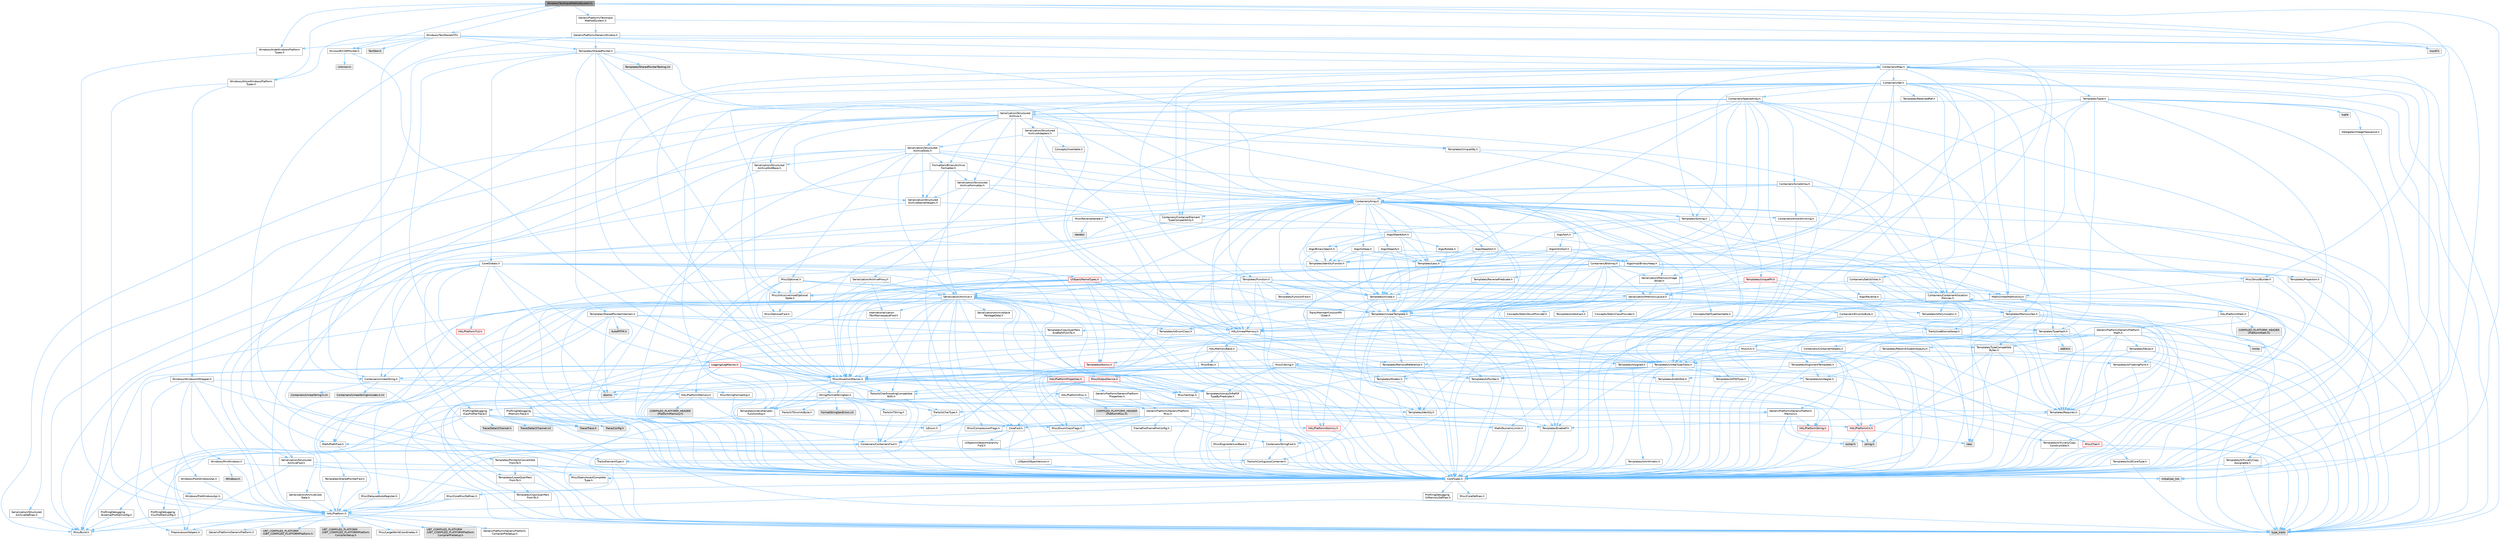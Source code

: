 digraph "WindowsTextInputMethodSystem.h"
{
 // INTERACTIVE_SVG=YES
 // LATEX_PDF_SIZE
  bgcolor="transparent";
  edge [fontname=Helvetica,fontsize=10,labelfontname=Helvetica,labelfontsize=10];
  node [fontname=Helvetica,fontsize=10,shape=box,height=0.2,width=0.4];
  Node1 [id="Node000001",label="WindowsTextInputMethodSystem.h",height=0.2,width=0.4,color="gray40", fillcolor="grey60", style="filled", fontcolor="black",tooltip=" "];
  Node1 -> Node2 [id="edge1_Node000001_Node000002",color="steelblue1",style="solid",tooltip=" "];
  Node2 [id="Node000002",label="CoreTypes.h",height=0.2,width=0.4,color="grey40", fillcolor="white", style="filled",URL="$dc/dec/CoreTypes_8h.html",tooltip=" "];
  Node2 -> Node3 [id="edge2_Node000002_Node000003",color="steelblue1",style="solid",tooltip=" "];
  Node3 [id="Node000003",label="HAL/Platform.h",height=0.2,width=0.4,color="grey40", fillcolor="white", style="filled",URL="$d9/dd0/Platform_8h.html",tooltip=" "];
  Node3 -> Node4 [id="edge3_Node000003_Node000004",color="steelblue1",style="solid",tooltip=" "];
  Node4 [id="Node000004",label="Misc/Build.h",height=0.2,width=0.4,color="grey40", fillcolor="white", style="filled",URL="$d3/dbb/Build_8h.html",tooltip=" "];
  Node3 -> Node5 [id="edge4_Node000003_Node000005",color="steelblue1",style="solid",tooltip=" "];
  Node5 [id="Node000005",label="Misc/LargeWorldCoordinates.h",height=0.2,width=0.4,color="grey40", fillcolor="white", style="filled",URL="$d2/dcb/LargeWorldCoordinates_8h.html",tooltip=" "];
  Node3 -> Node6 [id="edge5_Node000003_Node000006",color="steelblue1",style="solid",tooltip=" "];
  Node6 [id="Node000006",label="type_traits",height=0.2,width=0.4,color="grey60", fillcolor="#E0E0E0", style="filled",tooltip=" "];
  Node3 -> Node7 [id="edge6_Node000003_Node000007",color="steelblue1",style="solid",tooltip=" "];
  Node7 [id="Node000007",label="PreprocessorHelpers.h",height=0.2,width=0.4,color="grey40", fillcolor="white", style="filled",URL="$db/ddb/PreprocessorHelpers_8h.html",tooltip=" "];
  Node3 -> Node8 [id="edge7_Node000003_Node000008",color="steelblue1",style="solid",tooltip=" "];
  Node8 [id="Node000008",label="UBT_COMPILED_PLATFORM\l/UBT_COMPILED_PLATFORMPlatform\lCompilerPreSetup.h",height=0.2,width=0.4,color="grey60", fillcolor="#E0E0E0", style="filled",tooltip=" "];
  Node3 -> Node9 [id="edge8_Node000003_Node000009",color="steelblue1",style="solid",tooltip=" "];
  Node9 [id="Node000009",label="GenericPlatform/GenericPlatform\lCompilerPreSetup.h",height=0.2,width=0.4,color="grey40", fillcolor="white", style="filled",URL="$d9/dc8/GenericPlatformCompilerPreSetup_8h.html",tooltip=" "];
  Node3 -> Node10 [id="edge9_Node000003_Node000010",color="steelblue1",style="solid",tooltip=" "];
  Node10 [id="Node000010",label="GenericPlatform/GenericPlatform.h",height=0.2,width=0.4,color="grey40", fillcolor="white", style="filled",URL="$d6/d84/GenericPlatform_8h.html",tooltip=" "];
  Node3 -> Node11 [id="edge10_Node000003_Node000011",color="steelblue1",style="solid",tooltip=" "];
  Node11 [id="Node000011",label="UBT_COMPILED_PLATFORM\l/UBT_COMPILED_PLATFORMPlatform.h",height=0.2,width=0.4,color="grey60", fillcolor="#E0E0E0", style="filled",tooltip=" "];
  Node3 -> Node12 [id="edge11_Node000003_Node000012",color="steelblue1",style="solid",tooltip=" "];
  Node12 [id="Node000012",label="UBT_COMPILED_PLATFORM\l/UBT_COMPILED_PLATFORMPlatform\lCompilerSetup.h",height=0.2,width=0.4,color="grey60", fillcolor="#E0E0E0", style="filled",tooltip=" "];
  Node2 -> Node13 [id="edge12_Node000002_Node000013",color="steelblue1",style="solid",tooltip=" "];
  Node13 [id="Node000013",label="ProfilingDebugging\l/UMemoryDefines.h",height=0.2,width=0.4,color="grey40", fillcolor="white", style="filled",URL="$d2/da2/UMemoryDefines_8h.html",tooltip=" "];
  Node2 -> Node14 [id="edge13_Node000002_Node000014",color="steelblue1",style="solid",tooltip=" "];
  Node14 [id="Node000014",label="Misc/CoreMiscDefines.h",height=0.2,width=0.4,color="grey40", fillcolor="white", style="filled",URL="$da/d38/CoreMiscDefines_8h.html",tooltip=" "];
  Node14 -> Node3 [id="edge14_Node000014_Node000003",color="steelblue1",style="solid",tooltip=" "];
  Node14 -> Node7 [id="edge15_Node000014_Node000007",color="steelblue1",style="solid",tooltip=" "];
  Node2 -> Node15 [id="edge16_Node000002_Node000015",color="steelblue1",style="solid",tooltip=" "];
  Node15 [id="Node000015",label="Misc/CoreDefines.h",height=0.2,width=0.4,color="grey40", fillcolor="white", style="filled",URL="$d3/dd2/CoreDefines_8h.html",tooltip=" "];
  Node1 -> Node16 [id="edge17_Node000001_Node000016",color="steelblue1",style="solid",tooltip=" "];
  Node16 [id="Node000016",label="Containers/Map.h",height=0.2,width=0.4,color="grey40", fillcolor="white", style="filled",URL="$df/d79/Map_8h.html",tooltip=" "];
  Node16 -> Node2 [id="edge18_Node000016_Node000002",color="steelblue1",style="solid",tooltip=" "];
  Node16 -> Node17 [id="edge19_Node000016_Node000017",color="steelblue1",style="solid",tooltip=" "];
  Node17 [id="Node000017",label="Algo/Reverse.h",height=0.2,width=0.4,color="grey40", fillcolor="white", style="filled",URL="$d5/d93/Reverse_8h.html",tooltip=" "];
  Node17 -> Node2 [id="edge20_Node000017_Node000002",color="steelblue1",style="solid",tooltip=" "];
  Node17 -> Node18 [id="edge21_Node000017_Node000018",color="steelblue1",style="solid",tooltip=" "];
  Node18 [id="Node000018",label="Templates/UnrealTemplate.h",height=0.2,width=0.4,color="grey40", fillcolor="white", style="filled",URL="$d4/d24/UnrealTemplate_8h.html",tooltip=" "];
  Node18 -> Node2 [id="edge22_Node000018_Node000002",color="steelblue1",style="solid",tooltip=" "];
  Node18 -> Node19 [id="edge23_Node000018_Node000019",color="steelblue1",style="solid",tooltip=" "];
  Node19 [id="Node000019",label="Templates/IsPointer.h",height=0.2,width=0.4,color="grey40", fillcolor="white", style="filled",URL="$d7/d05/IsPointer_8h.html",tooltip=" "];
  Node19 -> Node2 [id="edge24_Node000019_Node000002",color="steelblue1",style="solid",tooltip=" "];
  Node18 -> Node20 [id="edge25_Node000018_Node000020",color="steelblue1",style="solid",tooltip=" "];
  Node20 [id="Node000020",label="HAL/UnrealMemory.h",height=0.2,width=0.4,color="grey40", fillcolor="white", style="filled",URL="$d9/d96/UnrealMemory_8h.html",tooltip=" "];
  Node20 -> Node2 [id="edge26_Node000020_Node000002",color="steelblue1",style="solid",tooltip=" "];
  Node20 -> Node21 [id="edge27_Node000020_Node000021",color="steelblue1",style="solid",tooltip=" "];
  Node21 [id="Node000021",label="GenericPlatform/GenericPlatform\lMemory.h",height=0.2,width=0.4,color="grey40", fillcolor="white", style="filled",URL="$dd/d22/GenericPlatformMemory_8h.html",tooltip=" "];
  Node21 -> Node22 [id="edge28_Node000021_Node000022",color="steelblue1",style="solid",tooltip=" "];
  Node22 [id="Node000022",label="CoreFwd.h",height=0.2,width=0.4,color="grey40", fillcolor="white", style="filled",URL="$d1/d1e/CoreFwd_8h.html",tooltip=" "];
  Node22 -> Node2 [id="edge29_Node000022_Node000002",color="steelblue1",style="solid",tooltip=" "];
  Node22 -> Node23 [id="edge30_Node000022_Node000023",color="steelblue1",style="solid",tooltip=" "];
  Node23 [id="Node000023",label="Containers/ContainersFwd.h",height=0.2,width=0.4,color="grey40", fillcolor="white", style="filled",URL="$d4/d0a/ContainersFwd_8h.html",tooltip=" "];
  Node23 -> Node3 [id="edge31_Node000023_Node000003",color="steelblue1",style="solid",tooltip=" "];
  Node23 -> Node2 [id="edge32_Node000023_Node000002",color="steelblue1",style="solid",tooltip=" "];
  Node23 -> Node24 [id="edge33_Node000023_Node000024",color="steelblue1",style="solid",tooltip=" "];
  Node24 [id="Node000024",label="Traits/IsContiguousContainer.h",height=0.2,width=0.4,color="grey40", fillcolor="white", style="filled",URL="$d5/d3c/IsContiguousContainer_8h.html",tooltip=" "];
  Node24 -> Node2 [id="edge34_Node000024_Node000002",color="steelblue1",style="solid",tooltip=" "];
  Node24 -> Node25 [id="edge35_Node000024_Node000025",color="steelblue1",style="solid",tooltip=" "];
  Node25 [id="Node000025",label="Misc/StaticAssertComplete\lType.h",height=0.2,width=0.4,color="grey40", fillcolor="white", style="filled",URL="$d5/d4e/StaticAssertCompleteType_8h.html",tooltip=" "];
  Node24 -> Node26 [id="edge36_Node000024_Node000026",color="steelblue1",style="solid",tooltip=" "];
  Node26 [id="Node000026",label="initializer_list",height=0.2,width=0.4,color="grey60", fillcolor="#E0E0E0", style="filled",tooltip=" "];
  Node22 -> Node27 [id="edge37_Node000022_Node000027",color="steelblue1",style="solid",tooltip=" "];
  Node27 [id="Node000027",label="Math/MathFwd.h",height=0.2,width=0.4,color="grey40", fillcolor="white", style="filled",URL="$d2/d10/MathFwd_8h.html",tooltip=" "];
  Node27 -> Node3 [id="edge38_Node000027_Node000003",color="steelblue1",style="solid",tooltip=" "];
  Node22 -> Node28 [id="edge39_Node000022_Node000028",color="steelblue1",style="solid",tooltip=" "];
  Node28 [id="Node000028",label="UObject/UObjectHierarchy\lFwd.h",height=0.2,width=0.4,color="grey40", fillcolor="white", style="filled",URL="$d3/d13/UObjectHierarchyFwd_8h.html",tooltip=" "];
  Node21 -> Node2 [id="edge40_Node000021_Node000002",color="steelblue1",style="solid",tooltip=" "];
  Node21 -> Node29 [id="edge41_Node000021_Node000029",color="steelblue1",style="solid",tooltip=" "];
  Node29 [id="Node000029",label="HAL/PlatformString.h",height=0.2,width=0.4,color="red", fillcolor="#FFF0F0", style="filled",URL="$db/db5/PlatformString_8h.html",tooltip=" "];
  Node29 -> Node2 [id="edge42_Node000029_Node000002",color="steelblue1",style="solid",tooltip=" "];
  Node21 -> Node31 [id="edge43_Node000021_Node000031",color="steelblue1",style="solid",tooltip=" "];
  Node31 [id="Node000031",label="string.h",height=0.2,width=0.4,color="grey60", fillcolor="#E0E0E0", style="filled",tooltip=" "];
  Node21 -> Node32 [id="edge44_Node000021_Node000032",color="steelblue1",style="solid",tooltip=" "];
  Node32 [id="Node000032",label="wchar.h",height=0.2,width=0.4,color="grey60", fillcolor="#E0E0E0", style="filled",tooltip=" "];
  Node20 -> Node33 [id="edge45_Node000020_Node000033",color="steelblue1",style="solid",tooltip=" "];
  Node33 [id="Node000033",label="HAL/MemoryBase.h",height=0.2,width=0.4,color="grey40", fillcolor="white", style="filled",URL="$d6/d9f/MemoryBase_8h.html",tooltip=" "];
  Node33 -> Node2 [id="edge46_Node000033_Node000002",color="steelblue1",style="solid",tooltip=" "];
  Node33 -> Node34 [id="edge47_Node000033_Node000034",color="steelblue1",style="solid",tooltip=" "];
  Node34 [id="Node000034",label="HAL/PlatformAtomics.h",height=0.2,width=0.4,color="red", fillcolor="#FFF0F0", style="filled",URL="$d3/d36/PlatformAtomics_8h.html",tooltip=" "];
  Node34 -> Node2 [id="edge48_Node000034_Node000002",color="steelblue1",style="solid",tooltip=" "];
  Node33 -> Node37 [id="edge49_Node000033_Node000037",color="steelblue1",style="solid",tooltip=" "];
  Node37 [id="Node000037",label="HAL/PlatformCrt.h",height=0.2,width=0.4,color="red", fillcolor="#FFF0F0", style="filled",URL="$d8/d75/PlatformCrt_8h.html",tooltip=" "];
  Node37 -> Node38 [id="edge50_Node000037_Node000038",color="steelblue1",style="solid",tooltip=" "];
  Node38 [id="Node000038",label="new",height=0.2,width=0.4,color="grey60", fillcolor="#E0E0E0", style="filled",tooltip=" "];
  Node37 -> Node32 [id="edge51_Node000037_Node000032",color="steelblue1",style="solid",tooltip=" "];
  Node37 -> Node31 [id="edge52_Node000037_Node000031",color="steelblue1",style="solid",tooltip=" "];
  Node33 -> Node45 [id="edge53_Node000033_Node000045",color="steelblue1",style="solid",tooltip=" "];
  Node45 [id="Node000045",label="Misc/Exec.h",height=0.2,width=0.4,color="grey40", fillcolor="white", style="filled",URL="$de/ddb/Exec_8h.html",tooltip=" "];
  Node45 -> Node2 [id="edge54_Node000045_Node000002",color="steelblue1",style="solid",tooltip=" "];
  Node45 -> Node46 [id="edge55_Node000045_Node000046",color="steelblue1",style="solid",tooltip=" "];
  Node46 [id="Node000046",label="Misc/AssertionMacros.h",height=0.2,width=0.4,color="grey40", fillcolor="white", style="filled",URL="$d0/dfa/AssertionMacros_8h.html",tooltip=" "];
  Node46 -> Node2 [id="edge56_Node000046_Node000002",color="steelblue1",style="solid",tooltip=" "];
  Node46 -> Node3 [id="edge57_Node000046_Node000003",color="steelblue1",style="solid",tooltip=" "];
  Node46 -> Node47 [id="edge58_Node000046_Node000047",color="steelblue1",style="solid",tooltip=" "];
  Node47 [id="Node000047",label="HAL/PlatformMisc.h",height=0.2,width=0.4,color="grey40", fillcolor="white", style="filled",URL="$d0/df5/PlatformMisc_8h.html",tooltip=" "];
  Node47 -> Node2 [id="edge59_Node000047_Node000002",color="steelblue1",style="solid",tooltip=" "];
  Node47 -> Node48 [id="edge60_Node000047_Node000048",color="steelblue1",style="solid",tooltip=" "];
  Node48 [id="Node000048",label="GenericPlatform/GenericPlatform\lMisc.h",height=0.2,width=0.4,color="grey40", fillcolor="white", style="filled",URL="$db/d9a/GenericPlatformMisc_8h.html",tooltip=" "];
  Node48 -> Node49 [id="edge61_Node000048_Node000049",color="steelblue1",style="solid",tooltip=" "];
  Node49 [id="Node000049",label="Containers/StringFwd.h",height=0.2,width=0.4,color="grey40", fillcolor="white", style="filled",URL="$df/d37/StringFwd_8h.html",tooltip=" "];
  Node49 -> Node2 [id="edge62_Node000049_Node000002",color="steelblue1",style="solid",tooltip=" "];
  Node49 -> Node50 [id="edge63_Node000049_Node000050",color="steelblue1",style="solid",tooltip=" "];
  Node50 [id="Node000050",label="Traits/ElementType.h",height=0.2,width=0.4,color="grey40", fillcolor="white", style="filled",URL="$d5/d4f/ElementType_8h.html",tooltip=" "];
  Node50 -> Node3 [id="edge64_Node000050_Node000003",color="steelblue1",style="solid",tooltip=" "];
  Node50 -> Node26 [id="edge65_Node000050_Node000026",color="steelblue1",style="solid",tooltip=" "];
  Node50 -> Node6 [id="edge66_Node000050_Node000006",color="steelblue1",style="solid",tooltip=" "];
  Node49 -> Node24 [id="edge67_Node000049_Node000024",color="steelblue1",style="solid",tooltip=" "];
  Node48 -> Node22 [id="edge68_Node000048_Node000022",color="steelblue1",style="solid",tooltip=" "];
  Node48 -> Node2 [id="edge69_Node000048_Node000002",color="steelblue1",style="solid",tooltip=" "];
  Node48 -> Node51 [id="edge70_Node000048_Node000051",color="steelblue1",style="solid",tooltip=" "];
  Node51 [id="Node000051",label="FramePro/FrameProConfig.h",height=0.2,width=0.4,color="grey40", fillcolor="white", style="filled",URL="$d7/d90/FrameProConfig_8h.html",tooltip=" "];
  Node48 -> Node37 [id="edge71_Node000048_Node000037",color="steelblue1",style="solid",tooltip=" "];
  Node48 -> Node52 [id="edge72_Node000048_Node000052",color="steelblue1",style="solid",tooltip=" "];
  Node52 [id="Node000052",label="Math/NumericLimits.h",height=0.2,width=0.4,color="grey40", fillcolor="white", style="filled",URL="$df/d1b/NumericLimits_8h.html",tooltip=" "];
  Node52 -> Node2 [id="edge73_Node000052_Node000002",color="steelblue1",style="solid",tooltip=" "];
  Node48 -> Node53 [id="edge74_Node000048_Node000053",color="steelblue1",style="solid",tooltip=" "];
  Node53 [id="Node000053",label="Misc/CompressionFlags.h",height=0.2,width=0.4,color="grey40", fillcolor="white", style="filled",URL="$d9/d76/CompressionFlags_8h.html",tooltip=" "];
  Node48 -> Node54 [id="edge75_Node000048_Node000054",color="steelblue1",style="solid",tooltip=" "];
  Node54 [id="Node000054",label="Misc/EnumClassFlags.h",height=0.2,width=0.4,color="grey40", fillcolor="white", style="filled",URL="$d8/de7/EnumClassFlags_8h.html",tooltip=" "];
  Node48 -> Node55 [id="edge76_Node000048_Node000055",color="steelblue1",style="solid",tooltip=" "];
  Node55 [id="Node000055",label="ProfilingDebugging\l/CsvProfilerConfig.h",height=0.2,width=0.4,color="grey40", fillcolor="white", style="filled",URL="$d3/d88/CsvProfilerConfig_8h.html",tooltip=" "];
  Node55 -> Node4 [id="edge77_Node000055_Node000004",color="steelblue1",style="solid",tooltip=" "];
  Node48 -> Node56 [id="edge78_Node000048_Node000056",color="steelblue1",style="solid",tooltip=" "];
  Node56 [id="Node000056",label="ProfilingDebugging\l/ExternalProfilerConfig.h",height=0.2,width=0.4,color="grey40", fillcolor="white", style="filled",URL="$d3/dbb/ExternalProfilerConfig_8h.html",tooltip=" "];
  Node56 -> Node4 [id="edge79_Node000056_Node000004",color="steelblue1",style="solid",tooltip=" "];
  Node47 -> Node57 [id="edge80_Node000047_Node000057",color="steelblue1",style="solid",tooltip=" "];
  Node57 [id="Node000057",label="COMPILED_PLATFORM_HEADER\l(PlatformMisc.h)",height=0.2,width=0.4,color="grey60", fillcolor="#E0E0E0", style="filled",tooltip=" "];
  Node47 -> Node58 [id="edge81_Node000047_Node000058",color="steelblue1",style="solid",tooltip=" "];
  Node58 [id="Node000058",label="ProfilingDebugging\l/CpuProfilerTrace.h",height=0.2,width=0.4,color="grey40", fillcolor="white", style="filled",URL="$da/dcb/CpuProfilerTrace_8h.html",tooltip=" "];
  Node58 -> Node2 [id="edge82_Node000058_Node000002",color="steelblue1",style="solid",tooltip=" "];
  Node58 -> Node23 [id="edge83_Node000058_Node000023",color="steelblue1",style="solid",tooltip=" "];
  Node58 -> Node34 [id="edge84_Node000058_Node000034",color="steelblue1",style="solid",tooltip=" "];
  Node58 -> Node7 [id="edge85_Node000058_Node000007",color="steelblue1",style="solid",tooltip=" "];
  Node58 -> Node4 [id="edge86_Node000058_Node000004",color="steelblue1",style="solid",tooltip=" "];
  Node58 -> Node59 [id="edge87_Node000058_Node000059",color="steelblue1",style="solid",tooltip=" "];
  Node59 [id="Node000059",label="Trace/Config.h",height=0.2,width=0.4,color="grey60", fillcolor="#E0E0E0", style="filled",tooltip=" "];
  Node58 -> Node60 [id="edge88_Node000058_Node000060",color="steelblue1",style="solid",tooltip=" "];
  Node60 [id="Node000060",label="Trace/Detail/Channel.h",height=0.2,width=0.4,color="grey60", fillcolor="#E0E0E0", style="filled",tooltip=" "];
  Node58 -> Node61 [id="edge89_Node000058_Node000061",color="steelblue1",style="solid",tooltip=" "];
  Node61 [id="Node000061",label="Trace/Detail/Channel.inl",height=0.2,width=0.4,color="grey60", fillcolor="#E0E0E0", style="filled",tooltip=" "];
  Node58 -> Node62 [id="edge90_Node000058_Node000062",color="steelblue1",style="solid",tooltip=" "];
  Node62 [id="Node000062",label="Trace/Trace.h",height=0.2,width=0.4,color="grey60", fillcolor="#E0E0E0", style="filled",tooltip=" "];
  Node46 -> Node7 [id="edge91_Node000046_Node000007",color="steelblue1",style="solid",tooltip=" "];
  Node46 -> Node63 [id="edge92_Node000046_Node000063",color="steelblue1",style="solid",tooltip=" "];
  Node63 [id="Node000063",label="Templates/EnableIf.h",height=0.2,width=0.4,color="grey40", fillcolor="white", style="filled",URL="$d7/d60/EnableIf_8h.html",tooltip=" "];
  Node63 -> Node2 [id="edge93_Node000063_Node000002",color="steelblue1",style="solid",tooltip=" "];
  Node46 -> Node64 [id="edge94_Node000046_Node000064",color="steelblue1",style="solid",tooltip=" "];
  Node64 [id="Node000064",label="Templates/IsArrayOrRefOf\lTypeByPredicate.h",height=0.2,width=0.4,color="grey40", fillcolor="white", style="filled",URL="$d6/da1/IsArrayOrRefOfTypeByPredicate_8h.html",tooltip=" "];
  Node64 -> Node2 [id="edge95_Node000064_Node000002",color="steelblue1",style="solid",tooltip=" "];
  Node46 -> Node65 [id="edge96_Node000046_Node000065",color="steelblue1",style="solid",tooltip=" "];
  Node65 [id="Node000065",label="Templates/IsValidVariadic\lFunctionArg.h",height=0.2,width=0.4,color="grey40", fillcolor="white", style="filled",URL="$d0/dc8/IsValidVariadicFunctionArg_8h.html",tooltip=" "];
  Node65 -> Node2 [id="edge97_Node000065_Node000002",color="steelblue1",style="solid",tooltip=" "];
  Node65 -> Node66 [id="edge98_Node000065_Node000066",color="steelblue1",style="solid",tooltip=" "];
  Node66 [id="Node000066",label="IsEnum.h",height=0.2,width=0.4,color="grey40", fillcolor="white", style="filled",URL="$d4/de5/IsEnum_8h.html",tooltip=" "];
  Node65 -> Node6 [id="edge99_Node000065_Node000006",color="steelblue1",style="solid",tooltip=" "];
  Node46 -> Node67 [id="edge100_Node000046_Node000067",color="steelblue1",style="solid",tooltip=" "];
  Node67 [id="Node000067",label="Traits/IsCharEncodingCompatible\lWith.h",height=0.2,width=0.4,color="grey40", fillcolor="white", style="filled",URL="$df/dd1/IsCharEncodingCompatibleWith_8h.html",tooltip=" "];
  Node67 -> Node6 [id="edge101_Node000067_Node000006",color="steelblue1",style="solid",tooltip=" "];
  Node67 -> Node68 [id="edge102_Node000067_Node000068",color="steelblue1",style="solid",tooltip=" "];
  Node68 [id="Node000068",label="Traits/IsCharType.h",height=0.2,width=0.4,color="grey40", fillcolor="white", style="filled",URL="$db/d51/IsCharType_8h.html",tooltip=" "];
  Node68 -> Node2 [id="edge103_Node000068_Node000002",color="steelblue1",style="solid",tooltip=" "];
  Node46 -> Node69 [id="edge104_Node000046_Node000069",color="steelblue1",style="solid",tooltip=" "];
  Node69 [id="Node000069",label="Misc/VarArgs.h",height=0.2,width=0.4,color="grey40", fillcolor="white", style="filled",URL="$d5/d6f/VarArgs_8h.html",tooltip=" "];
  Node69 -> Node2 [id="edge105_Node000069_Node000002",color="steelblue1",style="solid",tooltip=" "];
  Node46 -> Node70 [id="edge106_Node000046_Node000070",color="steelblue1",style="solid",tooltip=" "];
  Node70 [id="Node000070",label="String/FormatStringSan.h",height=0.2,width=0.4,color="grey40", fillcolor="white", style="filled",URL="$d3/d8b/FormatStringSan_8h.html",tooltip=" "];
  Node70 -> Node6 [id="edge107_Node000070_Node000006",color="steelblue1",style="solid",tooltip=" "];
  Node70 -> Node2 [id="edge108_Node000070_Node000002",color="steelblue1",style="solid",tooltip=" "];
  Node70 -> Node71 [id="edge109_Node000070_Node000071",color="steelblue1",style="solid",tooltip=" "];
  Node71 [id="Node000071",label="Templates/Requires.h",height=0.2,width=0.4,color="grey40", fillcolor="white", style="filled",URL="$dc/d96/Requires_8h.html",tooltip=" "];
  Node71 -> Node63 [id="edge110_Node000071_Node000063",color="steelblue1",style="solid",tooltip=" "];
  Node71 -> Node6 [id="edge111_Node000071_Node000006",color="steelblue1",style="solid",tooltip=" "];
  Node70 -> Node72 [id="edge112_Node000070_Node000072",color="steelblue1",style="solid",tooltip=" "];
  Node72 [id="Node000072",label="Templates/Identity.h",height=0.2,width=0.4,color="grey40", fillcolor="white", style="filled",URL="$d0/dd5/Identity_8h.html",tooltip=" "];
  Node70 -> Node65 [id="edge113_Node000070_Node000065",color="steelblue1",style="solid",tooltip=" "];
  Node70 -> Node68 [id="edge114_Node000070_Node000068",color="steelblue1",style="solid",tooltip=" "];
  Node70 -> Node73 [id="edge115_Node000070_Node000073",color="steelblue1",style="solid",tooltip=" "];
  Node73 [id="Node000073",label="Traits/IsTEnumAsByte.h",height=0.2,width=0.4,color="grey40", fillcolor="white", style="filled",URL="$d1/de6/IsTEnumAsByte_8h.html",tooltip=" "];
  Node70 -> Node74 [id="edge116_Node000070_Node000074",color="steelblue1",style="solid",tooltip=" "];
  Node74 [id="Node000074",label="Traits/IsTString.h",height=0.2,width=0.4,color="grey40", fillcolor="white", style="filled",URL="$d0/df8/IsTString_8h.html",tooltip=" "];
  Node74 -> Node23 [id="edge117_Node000074_Node000023",color="steelblue1",style="solid",tooltip=" "];
  Node70 -> Node23 [id="edge118_Node000070_Node000023",color="steelblue1",style="solid",tooltip=" "];
  Node70 -> Node75 [id="edge119_Node000070_Node000075",color="steelblue1",style="solid",tooltip=" "];
  Node75 [id="Node000075",label="FormatStringSanErrors.inl",height=0.2,width=0.4,color="grey60", fillcolor="#E0E0E0", style="filled",tooltip=" "];
  Node46 -> Node76 [id="edge120_Node000046_Node000076",color="steelblue1",style="solid",tooltip=" "];
  Node76 [id="Node000076",label="atomic",height=0.2,width=0.4,color="grey60", fillcolor="#E0E0E0", style="filled",tooltip=" "];
  Node33 -> Node77 [id="edge121_Node000033_Node000077",color="steelblue1",style="solid",tooltip=" "];
  Node77 [id="Node000077",label="Misc/OutputDevice.h",height=0.2,width=0.4,color="red", fillcolor="#FFF0F0", style="filled",URL="$d7/d32/OutputDevice_8h.html",tooltip=" "];
  Node77 -> Node22 [id="edge122_Node000077_Node000022",color="steelblue1",style="solid",tooltip=" "];
  Node77 -> Node2 [id="edge123_Node000077_Node000002",color="steelblue1",style="solid",tooltip=" "];
  Node77 -> Node69 [id="edge124_Node000077_Node000069",color="steelblue1",style="solid",tooltip=" "];
  Node77 -> Node64 [id="edge125_Node000077_Node000064",color="steelblue1",style="solid",tooltip=" "];
  Node77 -> Node65 [id="edge126_Node000077_Node000065",color="steelblue1",style="solid",tooltip=" "];
  Node77 -> Node67 [id="edge127_Node000077_Node000067",color="steelblue1",style="solid",tooltip=" "];
  Node33 -> Node79 [id="edge128_Node000033_Node000079",color="steelblue1",style="solid",tooltip=" "];
  Node79 [id="Node000079",label="Templates/Atomic.h",height=0.2,width=0.4,color="red", fillcolor="#FFF0F0", style="filled",URL="$d3/d91/Atomic_8h.html",tooltip=" "];
  Node79 -> Node82 [id="edge129_Node000079_Node000082",color="steelblue1",style="solid",tooltip=" "];
  Node82 [id="Node000082",label="Templates/IsIntegral.h",height=0.2,width=0.4,color="grey40", fillcolor="white", style="filled",URL="$da/d64/IsIntegral_8h.html",tooltip=" "];
  Node82 -> Node2 [id="edge130_Node000082_Node000002",color="steelblue1",style="solid",tooltip=" "];
  Node79 -> Node76 [id="edge131_Node000079_Node000076",color="steelblue1",style="solid",tooltip=" "];
  Node20 -> Node88 [id="edge132_Node000020_Node000088",color="steelblue1",style="solid",tooltip=" "];
  Node88 [id="Node000088",label="HAL/PlatformMemory.h",height=0.2,width=0.4,color="grey40", fillcolor="white", style="filled",URL="$de/d68/PlatformMemory_8h.html",tooltip=" "];
  Node88 -> Node2 [id="edge133_Node000088_Node000002",color="steelblue1",style="solid",tooltip=" "];
  Node88 -> Node21 [id="edge134_Node000088_Node000021",color="steelblue1",style="solid",tooltip=" "];
  Node88 -> Node89 [id="edge135_Node000088_Node000089",color="steelblue1",style="solid",tooltip=" "];
  Node89 [id="Node000089",label="COMPILED_PLATFORM_HEADER\l(PlatformMemory.h)",height=0.2,width=0.4,color="grey60", fillcolor="#E0E0E0", style="filled",tooltip=" "];
  Node20 -> Node90 [id="edge136_Node000020_Node000090",color="steelblue1",style="solid",tooltip=" "];
  Node90 [id="Node000090",label="ProfilingDebugging\l/MemoryTrace.h",height=0.2,width=0.4,color="grey40", fillcolor="white", style="filled",URL="$da/dd7/MemoryTrace_8h.html",tooltip=" "];
  Node90 -> Node3 [id="edge137_Node000090_Node000003",color="steelblue1",style="solid",tooltip=" "];
  Node90 -> Node54 [id="edge138_Node000090_Node000054",color="steelblue1",style="solid",tooltip=" "];
  Node90 -> Node59 [id="edge139_Node000090_Node000059",color="steelblue1",style="solid",tooltip=" "];
  Node90 -> Node62 [id="edge140_Node000090_Node000062",color="steelblue1",style="solid",tooltip=" "];
  Node20 -> Node19 [id="edge141_Node000020_Node000019",color="steelblue1",style="solid",tooltip=" "];
  Node18 -> Node91 [id="edge142_Node000018_Node000091",color="steelblue1",style="solid",tooltip=" "];
  Node91 [id="Node000091",label="Templates/CopyQualifiers\lAndRefsFromTo.h",height=0.2,width=0.4,color="grey40", fillcolor="white", style="filled",URL="$d3/db3/CopyQualifiersAndRefsFromTo_8h.html",tooltip=" "];
  Node91 -> Node92 [id="edge143_Node000091_Node000092",color="steelblue1",style="solid",tooltip=" "];
  Node92 [id="Node000092",label="Templates/CopyQualifiers\lFromTo.h",height=0.2,width=0.4,color="grey40", fillcolor="white", style="filled",URL="$d5/db4/CopyQualifiersFromTo_8h.html",tooltip=" "];
  Node18 -> Node93 [id="edge144_Node000018_Node000093",color="steelblue1",style="solid",tooltip=" "];
  Node93 [id="Node000093",label="Templates/UnrealTypeTraits.h",height=0.2,width=0.4,color="grey40", fillcolor="white", style="filled",URL="$d2/d2d/UnrealTypeTraits_8h.html",tooltip=" "];
  Node93 -> Node2 [id="edge145_Node000093_Node000002",color="steelblue1",style="solid",tooltip=" "];
  Node93 -> Node19 [id="edge146_Node000093_Node000019",color="steelblue1",style="solid",tooltip=" "];
  Node93 -> Node46 [id="edge147_Node000093_Node000046",color="steelblue1",style="solid",tooltip=" "];
  Node93 -> Node84 [id="edge148_Node000093_Node000084",color="steelblue1",style="solid",tooltip=" "];
  Node84 [id="Node000084",label="Templates/AndOrNot.h",height=0.2,width=0.4,color="grey40", fillcolor="white", style="filled",URL="$db/d0a/AndOrNot_8h.html",tooltip=" "];
  Node84 -> Node2 [id="edge149_Node000084_Node000002",color="steelblue1",style="solid",tooltip=" "];
  Node93 -> Node63 [id="edge150_Node000093_Node000063",color="steelblue1",style="solid",tooltip=" "];
  Node93 -> Node94 [id="edge151_Node000093_Node000094",color="steelblue1",style="solid",tooltip=" "];
  Node94 [id="Node000094",label="Templates/IsArithmetic.h",height=0.2,width=0.4,color="grey40", fillcolor="white", style="filled",URL="$d2/d5d/IsArithmetic_8h.html",tooltip=" "];
  Node94 -> Node2 [id="edge152_Node000094_Node000002",color="steelblue1",style="solid",tooltip=" "];
  Node93 -> Node66 [id="edge153_Node000093_Node000066",color="steelblue1",style="solid",tooltip=" "];
  Node93 -> Node95 [id="edge154_Node000093_Node000095",color="steelblue1",style="solid",tooltip=" "];
  Node95 [id="Node000095",label="Templates/Models.h",height=0.2,width=0.4,color="grey40", fillcolor="white", style="filled",URL="$d3/d0c/Models_8h.html",tooltip=" "];
  Node95 -> Node72 [id="edge155_Node000095_Node000072",color="steelblue1",style="solid",tooltip=" "];
  Node93 -> Node96 [id="edge156_Node000093_Node000096",color="steelblue1",style="solid",tooltip=" "];
  Node96 [id="Node000096",label="Templates/IsPODType.h",height=0.2,width=0.4,color="grey40", fillcolor="white", style="filled",URL="$d7/db1/IsPODType_8h.html",tooltip=" "];
  Node96 -> Node2 [id="edge157_Node000096_Node000002",color="steelblue1",style="solid",tooltip=" "];
  Node93 -> Node97 [id="edge158_Node000093_Node000097",color="steelblue1",style="solid",tooltip=" "];
  Node97 [id="Node000097",label="Templates/IsUECoreType.h",height=0.2,width=0.4,color="grey40", fillcolor="white", style="filled",URL="$d1/db8/IsUECoreType_8h.html",tooltip=" "];
  Node97 -> Node2 [id="edge159_Node000097_Node000002",color="steelblue1",style="solid",tooltip=" "];
  Node97 -> Node6 [id="edge160_Node000097_Node000006",color="steelblue1",style="solid",tooltip=" "];
  Node93 -> Node85 [id="edge161_Node000093_Node000085",color="steelblue1",style="solid",tooltip=" "];
  Node85 [id="Node000085",label="Templates/IsTriviallyCopy\lConstructible.h",height=0.2,width=0.4,color="grey40", fillcolor="white", style="filled",URL="$d3/d78/IsTriviallyCopyConstructible_8h.html",tooltip=" "];
  Node85 -> Node2 [id="edge162_Node000085_Node000002",color="steelblue1",style="solid",tooltip=" "];
  Node85 -> Node6 [id="edge163_Node000085_Node000006",color="steelblue1",style="solid",tooltip=" "];
  Node18 -> Node98 [id="edge164_Node000018_Node000098",color="steelblue1",style="solid",tooltip=" "];
  Node98 [id="Node000098",label="Templates/RemoveReference.h",height=0.2,width=0.4,color="grey40", fillcolor="white", style="filled",URL="$da/dbe/RemoveReference_8h.html",tooltip=" "];
  Node98 -> Node2 [id="edge165_Node000098_Node000002",color="steelblue1",style="solid",tooltip=" "];
  Node18 -> Node71 [id="edge166_Node000018_Node000071",color="steelblue1",style="solid",tooltip=" "];
  Node18 -> Node99 [id="edge167_Node000018_Node000099",color="steelblue1",style="solid",tooltip=" "];
  Node99 [id="Node000099",label="Templates/TypeCompatible\lBytes.h",height=0.2,width=0.4,color="grey40", fillcolor="white", style="filled",URL="$df/d0a/TypeCompatibleBytes_8h.html",tooltip=" "];
  Node99 -> Node2 [id="edge168_Node000099_Node000002",color="steelblue1",style="solid",tooltip=" "];
  Node99 -> Node31 [id="edge169_Node000099_Node000031",color="steelblue1",style="solid",tooltip=" "];
  Node99 -> Node38 [id="edge170_Node000099_Node000038",color="steelblue1",style="solid",tooltip=" "];
  Node99 -> Node6 [id="edge171_Node000099_Node000006",color="steelblue1",style="solid",tooltip=" "];
  Node18 -> Node72 [id="edge172_Node000018_Node000072",color="steelblue1",style="solid",tooltip=" "];
  Node18 -> Node24 [id="edge173_Node000018_Node000024",color="steelblue1",style="solid",tooltip=" "];
  Node18 -> Node100 [id="edge174_Node000018_Node000100",color="steelblue1",style="solid",tooltip=" "];
  Node100 [id="Node000100",label="Traits/UseBitwiseSwap.h",height=0.2,width=0.4,color="grey40", fillcolor="white", style="filled",URL="$db/df3/UseBitwiseSwap_8h.html",tooltip=" "];
  Node100 -> Node2 [id="edge175_Node000100_Node000002",color="steelblue1",style="solid",tooltip=" "];
  Node100 -> Node6 [id="edge176_Node000100_Node000006",color="steelblue1",style="solid",tooltip=" "];
  Node18 -> Node6 [id="edge177_Node000018_Node000006",color="steelblue1",style="solid",tooltip=" "];
  Node16 -> Node101 [id="edge178_Node000016_Node000101",color="steelblue1",style="solid",tooltip=" "];
  Node101 [id="Node000101",label="Containers/ContainerElement\lTypeCompatibility.h",height=0.2,width=0.4,color="grey40", fillcolor="white", style="filled",URL="$df/ddf/ContainerElementTypeCompatibility_8h.html",tooltip=" "];
  Node101 -> Node2 [id="edge179_Node000101_Node000002",color="steelblue1",style="solid",tooltip=" "];
  Node101 -> Node93 [id="edge180_Node000101_Node000093",color="steelblue1",style="solid",tooltip=" "];
  Node16 -> Node102 [id="edge181_Node000016_Node000102",color="steelblue1",style="solid",tooltip=" "];
  Node102 [id="Node000102",label="Containers/Set.h",height=0.2,width=0.4,color="grey40", fillcolor="white", style="filled",URL="$d4/d45/Set_8h.html",tooltip=" "];
  Node102 -> Node103 [id="edge182_Node000102_Node000103",color="steelblue1",style="solid",tooltip=" "];
  Node103 [id="Node000103",label="Containers/ContainerAllocation\lPolicies.h",height=0.2,width=0.4,color="grey40", fillcolor="white", style="filled",URL="$d7/dff/ContainerAllocationPolicies_8h.html",tooltip=" "];
  Node103 -> Node2 [id="edge183_Node000103_Node000002",color="steelblue1",style="solid",tooltip=" "];
  Node103 -> Node104 [id="edge184_Node000103_Node000104",color="steelblue1",style="solid",tooltip=" "];
  Node104 [id="Node000104",label="Containers/ContainerHelpers.h",height=0.2,width=0.4,color="grey40", fillcolor="white", style="filled",URL="$d7/d33/ContainerHelpers_8h.html",tooltip=" "];
  Node104 -> Node2 [id="edge185_Node000104_Node000002",color="steelblue1",style="solid",tooltip=" "];
  Node103 -> Node103 [id="edge186_Node000103_Node000103",color="steelblue1",style="solid",tooltip=" "];
  Node103 -> Node105 [id="edge187_Node000103_Node000105",color="steelblue1",style="solid",tooltip=" "];
  Node105 [id="Node000105",label="HAL/PlatformMath.h",height=0.2,width=0.4,color="grey40", fillcolor="white", style="filled",URL="$dc/d53/PlatformMath_8h.html",tooltip=" "];
  Node105 -> Node2 [id="edge188_Node000105_Node000002",color="steelblue1",style="solid",tooltip=" "];
  Node105 -> Node106 [id="edge189_Node000105_Node000106",color="steelblue1",style="solid",tooltip=" "];
  Node106 [id="Node000106",label="GenericPlatform/GenericPlatform\lMath.h",height=0.2,width=0.4,color="grey40", fillcolor="white", style="filled",URL="$d5/d79/GenericPlatformMath_8h.html",tooltip=" "];
  Node106 -> Node2 [id="edge190_Node000106_Node000002",color="steelblue1",style="solid",tooltip=" "];
  Node106 -> Node23 [id="edge191_Node000106_Node000023",color="steelblue1",style="solid",tooltip=" "];
  Node106 -> Node37 [id="edge192_Node000106_Node000037",color="steelblue1",style="solid",tooltip=" "];
  Node106 -> Node84 [id="edge193_Node000106_Node000084",color="steelblue1",style="solid",tooltip=" "];
  Node106 -> Node107 [id="edge194_Node000106_Node000107",color="steelblue1",style="solid",tooltip=" "];
  Node107 [id="Node000107",label="Templates/Decay.h",height=0.2,width=0.4,color="grey40", fillcolor="white", style="filled",URL="$dd/d0f/Decay_8h.html",tooltip=" "];
  Node107 -> Node2 [id="edge195_Node000107_Node000002",color="steelblue1",style="solid",tooltip=" "];
  Node107 -> Node98 [id="edge196_Node000107_Node000098",color="steelblue1",style="solid",tooltip=" "];
  Node107 -> Node6 [id="edge197_Node000107_Node000006",color="steelblue1",style="solid",tooltip=" "];
  Node106 -> Node108 [id="edge198_Node000106_Node000108",color="steelblue1",style="solid",tooltip=" "];
  Node108 [id="Node000108",label="Templates/IsFloatingPoint.h",height=0.2,width=0.4,color="grey40", fillcolor="white", style="filled",URL="$d3/d11/IsFloatingPoint_8h.html",tooltip=" "];
  Node108 -> Node2 [id="edge199_Node000108_Node000002",color="steelblue1",style="solid",tooltip=" "];
  Node106 -> Node93 [id="edge200_Node000106_Node000093",color="steelblue1",style="solid",tooltip=" "];
  Node106 -> Node71 [id="edge201_Node000106_Node000071",color="steelblue1",style="solid",tooltip=" "];
  Node106 -> Node109 [id="edge202_Node000106_Node000109",color="steelblue1",style="solid",tooltip=" "];
  Node109 [id="Node000109",label="Templates/ResolveTypeAmbiguity.h",height=0.2,width=0.4,color="grey40", fillcolor="white", style="filled",URL="$df/d1f/ResolveTypeAmbiguity_8h.html",tooltip=" "];
  Node109 -> Node2 [id="edge203_Node000109_Node000002",color="steelblue1",style="solid",tooltip=" "];
  Node109 -> Node108 [id="edge204_Node000109_Node000108",color="steelblue1",style="solid",tooltip=" "];
  Node109 -> Node93 [id="edge205_Node000109_Node000093",color="steelblue1",style="solid",tooltip=" "];
  Node109 -> Node110 [id="edge206_Node000109_Node000110",color="steelblue1",style="solid",tooltip=" "];
  Node110 [id="Node000110",label="Templates/IsSigned.h",height=0.2,width=0.4,color="grey40", fillcolor="white", style="filled",URL="$d8/dd8/IsSigned_8h.html",tooltip=" "];
  Node110 -> Node2 [id="edge207_Node000110_Node000002",color="steelblue1",style="solid",tooltip=" "];
  Node109 -> Node82 [id="edge208_Node000109_Node000082",color="steelblue1",style="solid",tooltip=" "];
  Node109 -> Node71 [id="edge209_Node000109_Node000071",color="steelblue1",style="solid",tooltip=" "];
  Node106 -> Node99 [id="edge210_Node000106_Node000099",color="steelblue1",style="solid",tooltip=" "];
  Node106 -> Node111 [id="edge211_Node000106_Node000111",color="steelblue1",style="solid",tooltip=" "];
  Node111 [id="Node000111",label="limits",height=0.2,width=0.4,color="grey60", fillcolor="#E0E0E0", style="filled",tooltip=" "];
  Node106 -> Node6 [id="edge212_Node000106_Node000006",color="steelblue1",style="solid",tooltip=" "];
  Node105 -> Node112 [id="edge213_Node000105_Node000112",color="steelblue1",style="solid",tooltip=" "];
  Node112 [id="Node000112",label="COMPILED_PLATFORM_HEADER\l(PlatformMath.h)",height=0.2,width=0.4,color="grey60", fillcolor="#E0E0E0", style="filled",tooltip=" "];
  Node103 -> Node20 [id="edge214_Node000103_Node000020",color="steelblue1",style="solid",tooltip=" "];
  Node103 -> Node52 [id="edge215_Node000103_Node000052",color="steelblue1",style="solid",tooltip=" "];
  Node103 -> Node46 [id="edge216_Node000103_Node000046",color="steelblue1",style="solid",tooltip=" "];
  Node103 -> Node113 [id="edge217_Node000103_Node000113",color="steelblue1",style="solid",tooltip=" "];
  Node113 [id="Node000113",label="Templates/IsPolymorphic.h",height=0.2,width=0.4,color="grey40", fillcolor="white", style="filled",URL="$dc/d20/IsPolymorphic_8h.html",tooltip=" "];
  Node103 -> Node114 [id="edge218_Node000103_Node000114",color="steelblue1",style="solid",tooltip=" "];
  Node114 [id="Node000114",label="Templates/MemoryOps.h",height=0.2,width=0.4,color="grey40", fillcolor="white", style="filled",URL="$db/dea/MemoryOps_8h.html",tooltip=" "];
  Node114 -> Node2 [id="edge219_Node000114_Node000002",color="steelblue1",style="solid",tooltip=" "];
  Node114 -> Node20 [id="edge220_Node000114_Node000020",color="steelblue1",style="solid",tooltip=" "];
  Node114 -> Node86 [id="edge221_Node000114_Node000086",color="steelblue1",style="solid",tooltip=" "];
  Node86 [id="Node000086",label="Templates/IsTriviallyCopy\lAssignable.h",height=0.2,width=0.4,color="grey40", fillcolor="white", style="filled",URL="$d2/df2/IsTriviallyCopyAssignable_8h.html",tooltip=" "];
  Node86 -> Node2 [id="edge222_Node000086_Node000002",color="steelblue1",style="solid",tooltip=" "];
  Node86 -> Node6 [id="edge223_Node000086_Node000006",color="steelblue1",style="solid",tooltip=" "];
  Node114 -> Node85 [id="edge224_Node000114_Node000085",color="steelblue1",style="solid",tooltip=" "];
  Node114 -> Node71 [id="edge225_Node000114_Node000071",color="steelblue1",style="solid",tooltip=" "];
  Node114 -> Node93 [id="edge226_Node000114_Node000093",color="steelblue1",style="solid",tooltip=" "];
  Node114 -> Node100 [id="edge227_Node000114_Node000100",color="steelblue1",style="solid",tooltip=" "];
  Node114 -> Node38 [id="edge228_Node000114_Node000038",color="steelblue1",style="solid",tooltip=" "];
  Node114 -> Node6 [id="edge229_Node000114_Node000006",color="steelblue1",style="solid",tooltip=" "];
  Node103 -> Node99 [id="edge230_Node000103_Node000099",color="steelblue1",style="solid",tooltip=" "];
  Node103 -> Node6 [id="edge231_Node000103_Node000006",color="steelblue1",style="solid",tooltip=" "];
  Node102 -> Node101 [id="edge232_Node000102_Node000101",color="steelblue1",style="solid",tooltip=" "];
  Node102 -> Node115 [id="edge233_Node000102_Node000115",color="steelblue1",style="solid",tooltip=" "];
  Node115 [id="Node000115",label="Containers/SetUtilities.h",height=0.2,width=0.4,color="grey40", fillcolor="white", style="filled",URL="$dc/de5/SetUtilities_8h.html",tooltip=" "];
  Node115 -> Node2 [id="edge234_Node000115_Node000002",color="steelblue1",style="solid",tooltip=" "];
  Node115 -> Node116 [id="edge235_Node000115_Node000116",color="steelblue1",style="solid",tooltip=" "];
  Node116 [id="Node000116",label="Serialization/MemoryLayout.h",height=0.2,width=0.4,color="grey40", fillcolor="white", style="filled",URL="$d7/d66/MemoryLayout_8h.html",tooltip=" "];
  Node116 -> Node117 [id="edge236_Node000116_Node000117",color="steelblue1",style="solid",tooltip=" "];
  Node117 [id="Node000117",label="Concepts/StaticClassProvider.h",height=0.2,width=0.4,color="grey40", fillcolor="white", style="filled",URL="$dd/d83/StaticClassProvider_8h.html",tooltip=" "];
  Node116 -> Node118 [id="edge237_Node000116_Node000118",color="steelblue1",style="solid",tooltip=" "];
  Node118 [id="Node000118",label="Concepts/StaticStructProvider.h",height=0.2,width=0.4,color="grey40", fillcolor="white", style="filled",URL="$d5/d77/StaticStructProvider_8h.html",tooltip=" "];
  Node116 -> Node119 [id="edge238_Node000116_Node000119",color="steelblue1",style="solid",tooltip=" "];
  Node119 [id="Node000119",label="Containers/EnumAsByte.h",height=0.2,width=0.4,color="grey40", fillcolor="white", style="filled",URL="$d6/d9a/EnumAsByte_8h.html",tooltip=" "];
  Node119 -> Node2 [id="edge239_Node000119_Node000002",color="steelblue1",style="solid",tooltip=" "];
  Node119 -> Node96 [id="edge240_Node000119_Node000096",color="steelblue1",style="solid",tooltip=" "];
  Node119 -> Node120 [id="edge241_Node000119_Node000120",color="steelblue1",style="solid",tooltip=" "];
  Node120 [id="Node000120",label="Templates/TypeHash.h",height=0.2,width=0.4,color="grey40", fillcolor="white", style="filled",URL="$d1/d62/TypeHash_8h.html",tooltip=" "];
  Node120 -> Node2 [id="edge242_Node000120_Node000002",color="steelblue1",style="solid",tooltip=" "];
  Node120 -> Node71 [id="edge243_Node000120_Node000071",color="steelblue1",style="solid",tooltip=" "];
  Node120 -> Node121 [id="edge244_Node000120_Node000121",color="steelblue1",style="solid",tooltip=" "];
  Node121 [id="Node000121",label="Misc/Crc.h",height=0.2,width=0.4,color="grey40", fillcolor="white", style="filled",URL="$d4/dd2/Crc_8h.html",tooltip=" "];
  Node121 -> Node2 [id="edge245_Node000121_Node000002",color="steelblue1",style="solid",tooltip=" "];
  Node121 -> Node29 [id="edge246_Node000121_Node000029",color="steelblue1",style="solid",tooltip=" "];
  Node121 -> Node46 [id="edge247_Node000121_Node000046",color="steelblue1",style="solid",tooltip=" "];
  Node121 -> Node122 [id="edge248_Node000121_Node000122",color="steelblue1",style="solid",tooltip=" "];
  Node122 [id="Node000122",label="Misc/CString.h",height=0.2,width=0.4,color="grey40", fillcolor="white", style="filled",URL="$d2/d49/CString_8h.html",tooltip=" "];
  Node122 -> Node2 [id="edge249_Node000122_Node000002",color="steelblue1",style="solid",tooltip=" "];
  Node122 -> Node37 [id="edge250_Node000122_Node000037",color="steelblue1",style="solid",tooltip=" "];
  Node122 -> Node29 [id="edge251_Node000122_Node000029",color="steelblue1",style="solid",tooltip=" "];
  Node122 -> Node46 [id="edge252_Node000122_Node000046",color="steelblue1",style="solid",tooltip=" "];
  Node122 -> Node123 [id="edge253_Node000122_Node000123",color="steelblue1",style="solid",tooltip=" "];
  Node123 [id="Node000123",label="Misc/Char.h",height=0.2,width=0.4,color="red", fillcolor="#FFF0F0", style="filled",URL="$d0/d58/Char_8h.html",tooltip=" "];
  Node123 -> Node2 [id="edge254_Node000123_Node000002",color="steelblue1",style="solid",tooltip=" "];
  Node123 -> Node6 [id="edge255_Node000123_Node000006",color="steelblue1",style="solid",tooltip=" "];
  Node122 -> Node69 [id="edge256_Node000122_Node000069",color="steelblue1",style="solid",tooltip=" "];
  Node122 -> Node64 [id="edge257_Node000122_Node000064",color="steelblue1",style="solid",tooltip=" "];
  Node122 -> Node65 [id="edge258_Node000122_Node000065",color="steelblue1",style="solid",tooltip=" "];
  Node122 -> Node67 [id="edge259_Node000122_Node000067",color="steelblue1",style="solid",tooltip=" "];
  Node121 -> Node123 [id="edge260_Node000121_Node000123",color="steelblue1",style="solid",tooltip=" "];
  Node121 -> Node93 [id="edge261_Node000121_Node000093",color="steelblue1",style="solid",tooltip=" "];
  Node121 -> Node68 [id="edge262_Node000121_Node000068",color="steelblue1",style="solid",tooltip=" "];
  Node120 -> Node126 [id="edge263_Node000120_Node000126",color="steelblue1",style="solid",tooltip=" "];
  Node126 [id="Node000126",label="stdint.h",height=0.2,width=0.4,color="grey60", fillcolor="#E0E0E0", style="filled",tooltip=" "];
  Node120 -> Node6 [id="edge264_Node000120_Node000006",color="steelblue1",style="solid",tooltip=" "];
  Node116 -> Node49 [id="edge265_Node000116_Node000049",color="steelblue1",style="solid",tooltip=" "];
  Node116 -> Node20 [id="edge266_Node000116_Node000020",color="steelblue1",style="solid",tooltip=" "];
  Node116 -> Node127 [id="edge267_Node000116_Node000127",color="steelblue1",style="solid",tooltip=" "];
  Node127 [id="Node000127",label="Misc/DelayedAutoRegister.h",height=0.2,width=0.4,color="grey40", fillcolor="white", style="filled",URL="$d1/dda/DelayedAutoRegister_8h.html",tooltip=" "];
  Node127 -> Node3 [id="edge268_Node000127_Node000003",color="steelblue1",style="solid",tooltip=" "];
  Node116 -> Node63 [id="edge269_Node000116_Node000063",color="steelblue1",style="solid",tooltip=" "];
  Node116 -> Node128 [id="edge270_Node000116_Node000128",color="steelblue1",style="solid",tooltip=" "];
  Node128 [id="Node000128",label="Templates/IsAbstract.h",height=0.2,width=0.4,color="grey40", fillcolor="white", style="filled",URL="$d8/db7/IsAbstract_8h.html",tooltip=" "];
  Node116 -> Node113 [id="edge271_Node000116_Node000113",color="steelblue1",style="solid",tooltip=" "];
  Node116 -> Node95 [id="edge272_Node000116_Node000095",color="steelblue1",style="solid",tooltip=" "];
  Node116 -> Node18 [id="edge273_Node000116_Node000018",color="steelblue1",style="solid",tooltip=" "];
  Node115 -> Node114 [id="edge274_Node000115_Node000114",color="steelblue1",style="solid",tooltip=" "];
  Node115 -> Node93 [id="edge275_Node000115_Node000093",color="steelblue1",style="solid",tooltip=" "];
  Node102 -> Node129 [id="edge276_Node000102_Node000129",color="steelblue1",style="solid",tooltip=" "];
  Node129 [id="Node000129",label="Containers/SparseArray.h",height=0.2,width=0.4,color="grey40", fillcolor="white", style="filled",URL="$d5/dbf/SparseArray_8h.html",tooltip=" "];
  Node129 -> Node2 [id="edge277_Node000129_Node000002",color="steelblue1",style="solid",tooltip=" "];
  Node129 -> Node46 [id="edge278_Node000129_Node000046",color="steelblue1",style="solid",tooltip=" "];
  Node129 -> Node20 [id="edge279_Node000129_Node000020",color="steelblue1",style="solid",tooltip=" "];
  Node129 -> Node93 [id="edge280_Node000129_Node000093",color="steelblue1",style="solid",tooltip=" "];
  Node129 -> Node18 [id="edge281_Node000129_Node000018",color="steelblue1",style="solid",tooltip=" "];
  Node129 -> Node103 [id="edge282_Node000129_Node000103",color="steelblue1",style="solid",tooltip=" "];
  Node129 -> Node130 [id="edge283_Node000129_Node000130",color="steelblue1",style="solid",tooltip=" "];
  Node130 [id="Node000130",label="Templates/Less.h",height=0.2,width=0.4,color="grey40", fillcolor="white", style="filled",URL="$de/dc8/Less_8h.html",tooltip=" "];
  Node130 -> Node2 [id="edge284_Node000130_Node000002",color="steelblue1",style="solid",tooltip=" "];
  Node130 -> Node18 [id="edge285_Node000130_Node000018",color="steelblue1",style="solid",tooltip=" "];
  Node129 -> Node131 [id="edge286_Node000129_Node000131",color="steelblue1",style="solid",tooltip=" "];
  Node131 [id="Node000131",label="Containers/Array.h",height=0.2,width=0.4,color="grey40", fillcolor="white", style="filled",URL="$df/dd0/Array_8h.html",tooltip=" "];
  Node131 -> Node2 [id="edge287_Node000131_Node000002",color="steelblue1",style="solid",tooltip=" "];
  Node131 -> Node46 [id="edge288_Node000131_Node000046",color="steelblue1",style="solid",tooltip=" "];
  Node131 -> Node132 [id="edge289_Node000131_Node000132",color="steelblue1",style="solid",tooltip=" "];
  Node132 [id="Node000132",label="Misc/IntrusiveUnsetOptional\lState.h",height=0.2,width=0.4,color="grey40", fillcolor="white", style="filled",URL="$d2/d0a/IntrusiveUnsetOptionalState_8h.html",tooltip=" "];
  Node132 -> Node133 [id="edge290_Node000132_Node000133",color="steelblue1",style="solid",tooltip=" "];
  Node133 [id="Node000133",label="Misc/OptionalFwd.h",height=0.2,width=0.4,color="grey40", fillcolor="white", style="filled",URL="$dc/d50/OptionalFwd_8h.html",tooltip=" "];
  Node131 -> Node134 [id="edge291_Node000131_Node000134",color="steelblue1",style="solid",tooltip=" "];
  Node134 [id="Node000134",label="Misc/ReverseIterate.h",height=0.2,width=0.4,color="grey40", fillcolor="white", style="filled",URL="$db/de3/ReverseIterate_8h.html",tooltip=" "];
  Node134 -> Node3 [id="edge292_Node000134_Node000003",color="steelblue1",style="solid",tooltip=" "];
  Node134 -> Node135 [id="edge293_Node000134_Node000135",color="steelblue1",style="solid",tooltip=" "];
  Node135 [id="Node000135",label="iterator",height=0.2,width=0.4,color="grey60", fillcolor="#E0E0E0", style="filled",tooltip=" "];
  Node131 -> Node20 [id="edge294_Node000131_Node000020",color="steelblue1",style="solid",tooltip=" "];
  Node131 -> Node93 [id="edge295_Node000131_Node000093",color="steelblue1",style="solid",tooltip=" "];
  Node131 -> Node18 [id="edge296_Node000131_Node000018",color="steelblue1",style="solid",tooltip=" "];
  Node131 -> Node136 [id="edge297_Node000131_Node000136",color="steelblue1",style="solid",tooltip=" "];
  Node136 [id="Node000136",label="Containers/AllowShrinking.h",height=0.2,width=0.4,color="grey40", fillcolor="white", style="filled",URL="$d7/d1a/AllowShrinking_8h.html",tooltip=" "];
  Node136 -> Node2 [id="edge298_Node000136_Node000002",color="steelblue1",style="solid",tooltip=" "];
  Node131 -> Node103 [id="edge299_Node000131_Node000103",color="steelblue1",style="solid",tooltip=" "];
  Node131 -> Node101 [id="edge300_Node000131_Node000101",color="steelblue1",style="solid",tooltip=" "];
  Node131 -> Node137 [id="edge301_Node000131_Node000137",color="steelblue1",style="solid",tooltip=" "];
  Node137 [id="Node000137",label="Serialization/Archive.h",height=0.2,width=0.4,color="grey40", fillcolor="white", style="filled",URL="$d7/d3b/Archive_8h.html",tooltip=" "];
  Node137 -> Node22 [id="edge302_Node000137_Node000022",color="steelblue1",style="solid",tooltip=" "];
  Node137 -> Node2 [id="edge303_Node000137_Node000002",color="steelblue1",style="solid",tooltip=" "];
  Node137 -> Node138 [id="edge304_Node000137_Node000138",color="steelblue1",style="solid",tooltip=" "];
  Node138 [id="Node000138",label="HAL/PlatformProperties.h",height=0.2,width=0.4,color="red", fillcolor="#FFF0F0", style="filled",URL="$d9/db0/PlatformProperties_8h.html",tooltip=" "];
  Node138 -> Node2 [id="edge305_Node000138_Node000002",color="steelblue1",style="solid",tooltip=" "];
  Node138 -> Node139 [id="edge306_Node000138_Node000139",color="steelblue1",style="solid",tooltip=" "];
  Node139 [id="Node000139",label="GenericPlatform/GenericPlatform\lProperties.h",height=0.2,width=0.4,color="grey40", fillcolor="white", style="filled",URL="$d2/dcd/GenericPlatformProperties_8h.html",tooltip=" "];
  Node139 -> Node2 [id="edge307_Node000139_Node000002",color="steelblue1",style="solid",tooltip=" "];
  Node139 -> Node48 [id="edge308_Node000139_Node000048",color="steelblue1",style="solid",tooltip=" "];
  Node137 -> Node141 [id="edge309_Node000137_Node000141",color="steelblue1",style="solid",tooltip=" "];
  Node141 [id="Node000141",label="Internationalization\l/TextNamespaceFwd.h",height=0.2,width=0.4,color="grey40", fillcolor="white", style="filled",URL="$d8/d97/TextNamespaceFwd_8h.html",tooltip=" "];
  Node141 -> Node2 [id="edge310_Node000141_Node000002",color="steelblue1",style="solid",tooltip=" "];
  Node137 -> Node27 [id="edge311_Node000137_Node000027",color="steelblue1",style="solid",tooltip=" "];
  Node137 -> Node46 [id="edge312_Node000137_Node000046",color="steelblue1",style="solid",tooltip=" "];
  Node137 -> Node4 [id="edge313_Node000137_Node000004",color="steelblue1",style="solid",tooltip=" "];
  Node137 -> Node53 [id="edge314_Node000137_Node000053",color="steelblue1",style="solid",tooltip=" "];
  Node137 -> Node142 [id="edge315_Node000137_Node000142",color="steelblue1",style="solid",tooltip=" "];
  Node142 [id="Node000142",label="Misc/EngineVersionBase.h",height=0.2,width=0.4,color="grey40", fillcolor="white", style="filled",URL="$d5/d2b/EngineVersionBase_8h.html",tooltip=" "];
  Node142 -> Node2 [id="edge316_Node000142_Node000002",color="steelblue1",style="solid",tooltip=" "];
  Node137 -> Node69 [id="edge317_Node000137_Node000069",color="steelblue1",style="solid",tooltip=" "];
  Node137 -> Node143 [id="edge318_Node000137_Node000143",color="steelblue1",style="solid",tooltip=" "];
  Node143 [id="Node000143",label="Serialization/ArchiveCook\lData.h",height=0.2,width=0.4,color="grey40", fillcolor="white", style="filled",URL="$dc/db6/ArchiveCookData_8h.html",tooltip=" "];
  Node143 -> Node3 [id="edge319_Node000143_Node000003",color="steelblue1",style="solid",tooltip=" "];
  Node137 -> Node144 [id="edge320_Node000137_Node000144",color="steelblue1",style="solid",tooltip=" "];
  Node144 [id="Node000144",label="Serialization/ArchiveSave\lPackageData.h",height=0.2,width=0.4,color="grey40", fillcolor="white", style="filled",URL="$d1/d37/ArchiveSavePackageData_8h.html",tooltip=" "];
  Node137 -> Node63 [id="edge321_Node000137_Node000063",color="steelblue1",style="solid",tooltip=" "];
  Node137 -> Node64 [id="edge322_Node000137_Node000064",color="steelblue1",style="solid",tooltip=" "];
  Node137 -> Node145 [id="edge323_Node000137_Node000145",color="steelblue1",style="solid",tooltip=" "];
  Node145 [id="Node000145",label="Templates/IsEnumClass.h",height=0.2,width=0.4,color="grey40", fillcolor="white", style="filled",URL="$d7/d15/IsEnumClass_8h.html",tooltip=" "];
  Node145 -> Node2 [id="edge324_Node000145_Node000002",color="steelblue1",style="solid",tooltip=" "];
  Node145 -> Node84 [id="edge325_Node000145_Node000084",color="steelblue1",style="solid",tooltip=" "];
  Node137 -> Node110 [id="edge326_Node000137_Node000110",color="steelblue1",style="solid",tooltip=" "];
  Node137 -> Node65 [id="edge327_Node000137_Node000065",color="steelblue1",style="solid",tooltip=" "];
  Node137 -> Node18 [id="edge328_Node000137_Node000018",color="steelblue1",style="solid",tooltip=" "];
  Node137 -> Node67 [id="edge329_Node000137_Node000067",color="steelblue1",style="solid",tooltip=" "];
  Node137 -> Node146 [id="edge330_Node000137_Node000146",color="steelblue1",style="solid",tooltip=" "];
  Node146 [id="Node000146",label="UObject/ObjectVersion.h",height=0.2,width=0.4,color="grey40", fillcolor="white", style="filled",URL="$da/d63/ObjectVersion_8h.html",tooltip=" "];
  Node146 -> Node2 [id="edge331_Node000146_Node000002",color="steelblue1",style="solid",tooltip=" "];
  Node131 -> Node147 [id="edge332_Node000131_Node000147",color="steelblue1",style="solid",tooltip=" "];
  Node147 [id="Node000147",label="Serialization/MemoryImage\lWriter.h",height=0.2,width=0.4,color="grey40", fillcolor="white", style="filled",URL="$d0/d08/MemoryImageWriter_8h.html",tooltip=" "];
  Node147 -> Node2 [id="edge333_Node000147_Node000002",color="steelblue1",style="solid",tooltip=" "];
  Node147 -> Node116 [id="edge334_Node000147_Node000116",color="steelblue1",style="solid",tooltip=" "];
  Node131 -> Node148 [id="edge335_Node000131_Node000148",color="steelblue1",style="solid",tooltip=" "];
  Node148 [id="Node000148",label="Algo/Heapify.h",height=0.2,width=0.4,color="grey40", fillcolor="white", style="filled",URL="$d0/d2a/Heapify_8h.html",tooltip=" "];
  Node148 -> Node149 [id="edge336_Node000148_Node000149",color="steelblue1",style="solid",tooltip=" "];
  Node149 [id="Node000149",label="Algo/Impl/BinaryHeap.h",height=0.2,width=0.4,color="grey40", fillcolor="white", style="filled",URL="$d7/da3/Algo_2Impl_2BinaryHeap_8h.html",tooltip=" "];
  Node149 -> Node150 [id="edge337_Node000149_Node000150",color="steelblue1",style="solid",tooltip=" "];
  Node150 [id="Node000150",label="Templates/Invoke.h",height=0.2,width=0.4,color="grey40", fillcolor="white", style="filled",URL="$d7/deb/Invoke_8h.html",tooltip=" "];
  Node150 -> Node2 [id="edge338_Node000150_Node000002",color="steelblue1",style="solid",tooltip=" "];
  Node150 -> Node151 [id="edge339_Node000150_Node000151",color="steelblue1",style="solid",tooltip=" "];
  Node151 [id="Node000151",label="Traits/MemberFunctionPtr\lOuter.h",height=0.2,width=0.4,color="grey40", fillcolor="white", style="filled",URL="$db/da7/MemberFunctionPtrOuter_8h.html",tooltip=" "];
  Node150 -> Node18 [id="edge340_Node000150_Node000018",color="steelblue1",style="solid",tooltip=" "];
  Node150 -> Node6 [id="edge341_Node000150_Node000006",color="steelblue1",style="solid",tooltip=" "];
  Node149 -> Node152 [id="edge342_Node000149_Node000152",color="steelblue1",style="solid",tooltip=" "];
  Node152 [id="Node000152",label="Templates/Projection.h",height=0.2,width=0.4,color="grey40", fillcolor="white", style="filled",URL="$d7/df0/Projection_8h.html",tooltip=" "];
  Node152 -> Node6 [id="edge343_Node000152_Node000006",color="steelblue1",style="solid",tooltip=" "];
  Node149 -> Node153 [id="edge344_Node000149_Node000153",color="steelblue1",style="solid",tooltip=" "];
  Node153 [id="Node000153",label="Templates/ReversePredicate.h",height=0.2,width=0.4,color="grey40", fillcolor="white", style="filled",URL="$d8/d28/ReversePredicate_8h.html",tooltip=" "];
  Node153 -> Node150 [id="edge345_Node000153_Node000150",color="steelblue1",style="solid",tooltip=" "];
  Node153 -> Node18 [id="edge346_Node000153_Node000018",color="steelblue1",style="solid",tooltip=" "];
  Node149 -> Node6 [id="edge347_Node000149_Node000006",color="steelblue1",style="solid",tooltip=" "];
  Node148 -> Node154 [id="edge348_Node000148_Node000154",color="steelblue1",style="solid",tooltip=" "];
  Node154 [id="Node000154",label="Templates/IdentityFunctor.h",height=0.2,width=0.4,color="grey40", fillcolor="white", style="filled",URL="$d7/d2e/IdentityFunctor_8h.html",tooltip=" "];
  Node154 -> Node3 [id="edge349_Node000154_Node000003",color="steelblue1",style="solid",tooltip=" "];
  Node148 -> Node150 [id="edge350_Node000148_Node000150",color="steelblue1",style="solid",tooltip=" "];
  Node148 -> Node130 [id="edge351_Node000148_Node000130",color="steelblue1",style="solid",tooltip=" "];
  Node148 -> Node18 [id="edge352_Node000148_Node000018",color="steelblue1",style="solid",tooltip=" "];
  Node131 -> Node155 [id="edge353_Node000131_Node000155",color="steelblue1",style="solid",tooltip=" "];
  Node155 [id="Node000155",label="Algo/HeapSort.h",height=0.2,width=0.4,color="grey40", fillcolor="white", style="filled",URL="$d3/d92/HeapSort_8h.html",tooltip=" "];
  Node155 -> Node149 [id="edge354_Node000155_Node000149",color="steelblue1",style="solid",tooltip=" "];
  Node155 -> Node154 [id="edge355_Node000155_Node000154",color="steelblue1",style="solid",tooltip=" "];
  Node155 -> Node130 [id="edge356_Node000155_Node000130",color="steelblue1",style="solid",tooltip=" "];
  Node155 -> Node18 [id="edge357_Node000155_Node000018",color="steelblue1",style="solid",tooltip=" "];
  Node131 -> Node156 [id="edge358_Node000131_Node000156",color="steelblue1",style="solid",tooltip=" "];
  Node156 [id="Node000156",label="Algo/IsHeap.h",height=0.2,width=0.4,color="grey40", fillcolor="white", style="filled",URL="$de/d32/IsHeap_8h.html",tooltip=" "];
  Node156 -> Node149 [id="edge359_Node000156_Node000149",color="steelblue1",style="solid",tooltip=" "];
  Node156 -> Node154 [id="edge360_Node000156_Node000154",color="steelblue1",style="solid",tooltip=" "];
  Node156 -> Node150 [id="edge361_Node000156_Node000150",color="steelblue1",style="solid",tooltip=" "];
  Node156 -> Node130 [id="edge362_Node000156_Node000130",color="steelblue1",style="solid",tooltip=" "];
  Node156 -> Node18 [id="edge363_Node000156_Node000018",color="steelblue1",style="solid",tooltip=" "];
  Node131 -> Node149 [id="edge364_Node000131_Node000149",color="steelblue1",style="solid",tooltip=" "];
  Node131 -> Node157 [id="edge365_Node000131_Node000157",color="steelblue1",style="solid",tooltip=" "];
  Node157 [id="Node000157",label="Algo/StableSort.h",height=0.2,width=0.4,color="grey40", fillcolor="white", style="filled",URL="$d7/d3c/StableSort_8h.html",tooltip=" "];
  Node157 -> Node158 [id="edge366_Node000157_Node000158",color="steelblue1",style="solid",tooltip=" "];
  Node158 [id="Node000158",label="Algo/BinarySearch.h",height=0.2,width=0.4,color="grey40", fillcolor="white", style="filled",URL="$db/db4/BinarySearch_8h.html",tooltip=" "];
  Node158 -> Node154 [id="edge367_Node000158_Node000154",color="steelblue1",style="solid",tooltip=" "];
  Node158 -> Node150 [id="edge368_Node000158_Node000150",color="steelblue1",style="solid",tooltip=" "];
  Node158 -> Node130 [id="edge369_Node000158_Node000130",color="steelblue1",style="solid",tooltip=" "];
  Node157 -> Node159 [id="edge370_Node000157_Node000159",color="steelblue1",style="solid",tooltip=" "];
  Node159 [id="Node000159",label="Algo/Rotate.h",height=0.2,width=0.4,color="grey40", fillcolor="white", style="filled",URL="$dd/da7/Rotate_8h.html",tooltip=" "];
  Node159 -> Node18 [id="edge371_Node000159_Node000018",color="steelblue1",style="solid",tooltip=" "];
  Node157 -> Node154 [id="edge372_Node000157_Node000154",color="steelblue1",style="solid",tooltip=" "];
  Node157 -> Node150 [id="edge373_Node000157_Node000150",color="steelblue1",style="solid",tooltip=" "];
  Node157 -> Node130 [id="edge374_Node000157_Node000130",color="steelblue1",style="solid",tooltip=" "];
  Node157 -> Node18 [id="edge375_Node000157_Node000018",color="steelblue1",style="solid",tooltip=" "];
  Node131 -> Node160 [id="edge376_Node000131_Node000160",color="steelblue1",style="solid",tooltip=" "];
  Node160 [id="Node000160",label="Concepts/GetTypeHashable.h",height=0.2,width=0.4,color="grey40", fillcolor="white", style="filled",URL="$d3/da2/GetTypeHashable_8h.html",tooltip=" "];
  Node160 -> Node2 [id="edge377_Node000160_Node000002",color="steelblue1",style="solid",tooltip=" "];
  Node160 -> Node120 [id="edge378_Node000160_Node000120",color="steelblue1",style="solid",tooltip=" "];
  Node131 -> Node154 [id="edge379_Node000131_Node000154",color="steelblue1",style="solid",tooltip=" "];
  Node131 -> Node150 [id="edge380_Node000131_Node000150",color="steelblue1",style="solid",tooltip=" "];
  Node131 -> Node130 [id="edge381_Node000131_Node000130",color="steelblue1",style="solid",tooltip=" "];
  Node131 -> Node161 [id="edge382_Node000131_Node000161",color="steelblue1",style="solid",tooltip=" "];
  Node161 [id="Node000161",label="Templates/LosesQualifiers\lFromTo.h",height=0.2,width=0.4,color="grey40", fillcolor="white", style="filled",URL="$d2/db3/LosesQualifiersFromTo_8h.html",tooltip=" "];
  Node161 -> Node92 [id="edge383_Node000161_Node000092",color="steelblue1",style="solid",tooltip=" "];
  Node161 -> Node6 [id="edge384_Node000161_Node000006",color="steelblue1",style="solid",tooltip=" "];
  Node131 -> Node71 [id="edge385_Node000131_Node000071",color="steelblue1",style="solid",tooltip=" "];
  Node131 -> Node162 [id="edge386_Node000131_Node000162",color="steelblue1",style="solid",tooltip=" "];
  Node162 [id="Node000162",label="Templates/Sorting.h",height=0.2,width=0.4,color="grey40", fillcolor="white", style="filled",URL="$d3/d9e/Sorting_8h.html",tooltip=" "];
  Node162 -> Node2 [id="edge387_Node000162_Node000002",color="steelblue1",style="solid",tooltip=" "];
  Node162 -> Node158 [id="edge388_Node000162_Node000158",color="steelblue1",style="solid",tooltip=" "];
  Node162 -> Node163 [id="edge389_Node000162_Node000163",color="steelblue1",style="solid",tooltip=" "];
  Node163 [id="Node000163",label="Algo/Sort.h",height=0.2,width=0.4,color="grey40", fillcolor="white", style="filled",URL="$d1/d87/Sort_8h.html",tooltip=" "];
  Node163 -> Node164 [id="edge390_Node000163_Node000164",color="steelblue1",style="solid",tooltip=" "];
  Node164 [id="Node000164",label="Algo/IntroSort.h",height=0.2,width=0.4,color="grey40", fillcolor="white", style="filled",URL="$d3/db3/IntroSort_8h.html",tooltip=" "];
  Node164 -> Node149 [id="edge391_Node000164_Node000149",color="steelblue1",style="solid",tooltip=" "];
  Node164 -> Node165 [id="edge392_Node000164_Node000165",color="steelblue1",style="solid",tooltip=" "];
  Node165 [id="Node000165",label="Math/UnrealMathUtility.h",height=0.2,width=0.4,color="grey40", fillcolor="white", style="filled",URL="$db/db8/UnrealMathUtility_8h.html",tooltip=" "];
  Node165 -> Node2 [id="edge393_Node000165_Node000002",color="steelblue1",style="solid",tooltip=" "];
  Node165 -> Node46 [id="edge394_Node000165_Node000046",color="steelblue1",style="solid",tooltip=" "];
  Node165 -> Node105 [id="edge395_Node000165_Node000105",color="steelblue1",style="solid",tooltip=" "];
  Node165 -> Node27 [id="edge396_Node000165_Node000027",color="steelblue1",style="solid",tooltip=" "];
  Node165 -> Node72 [id="edge397_Node000165_Node000072",color="steelblue1",style="solid",tooltip=" "];
  Node165 -> Node71 [id="edge398_Node000165_Node000071",color="steelblue1",style="solid",tooltip=" "];
  Node164 -> Node154 [id="edge399_Node000164_Node000154",color="steelblue1",style="solid",tooltip=" "];
  Node164 -> Node150 [id="edge400_Node000164_Node000150",color="steelblue1",style="solid",tooltip=" "];
  Node164 -> Node152 [id="edge401_Node000164_Node000152",color="steelblue1",style="solid",tooltip=" "];
  Node164 -> Node130 [id="edge402_Node000164_Node000130",color="steelblue1",style="solid",tooltip=" "];
  Node164 -> Node18 [id="edge403_Node000164_Node000018",color="steelblue1",style="solid",tooltip=" "];
  Node162 -> Node105 [id="edge404_Node000162_Node000105",color="steelblue1",style="solid",tooltip=" "];
  Node162 -> Node130 [id="edge405_Node000162_Node000130",color="steelblue1",style="solid",tooltip=" "];
  Node131 -> Node166 [id="edge406_Node000131_Node000166",color="steelblue1",style="solid",tooltip=" "];
  Node166 [id="Node000166",label="Templates/AlignmentTemplates.h",height=0.2,width=0.4,color="grey40", fillcolor="white", style="filled",URL="$dd/d32/AlignmentTemplates_8h.html",tooltip=" "];
  Node166 -> Node2 [id="edge407_Node000166_Node000002",color="steelblue1",style="solid",tooltip=" "];
  Node166 -> Node82 [id="edge408_Node000166_Node000082",color="steelblue1",style="solid",tooltip=" "];
  Node166 -> Node19 [id="edge409_Node000166_Node000019",color="steelblue1",style="solid",tooltip=" "];
  Node131 -> Node50 [id="edge410_Node000131_Node000050",color="steelblue1",style="solid",tooltip=" "];
  Node131 -> Node111 [id="edge411_Node000131_Node000111",color="steelblue1",style="solid",tooltip=" "];
  Node131 -> Node6 [id="edge412_Node000131_Node000006",color="steelblue1",style="solid",tooltip=" "];
  Node129 -> Node165 [id="edge413_Node000129_Node000165",color="steelblue1",style="solid",tooltip=" "];
  Node129 -> Node167 [id="edge414_Node000129_Node000167",color="steelblue1",style="solid",tooltip=" "];
  Node167 [id="Node000167",label="Containers/ScriptArray.h",height=0.2,width=0.4,color="grey40", fillcolor="white", style="filled",URL="$dc/daf/ScriptArray_8h.html",tooltip=" "];
  Node167 -> Node2 [id="edge415_Node000167_Node000002",color="steelblue1",style="solid",tooltip=" "];
  Node167 -> Node46 [id="edge416_Node000167_Node000046",color="steelblue1",style="solid",tooltip=" "];
  Node167 -> Node20 [id="edge417_Node000167_Node000020",color="steelblue1",style="solid",tooltip=" "];
  Node167 -> Node136 [id="edge418_Node000167_Node000136",color="steelblue1",style="solid",tooltip=" "];
  Node167 -> Node103 [id="edge419_Node000167_Node000103",color="steelblue1",style="solid",tooltip=" "];
  Node167 -> Node131 [id="edge420_Node000167_Node000131",color="steelblue1",style="solid",tooltip=" "];
  Node167 -> Node26 [id="edge421_Node000167_Node000026",color="steelblue1",style="solid",tooltip=" "];
  Node129 -> Node168 [id="edge422_Node000129_Node000168",color="steelblue1",style="solid",tooltip=" "];
  Node168 [id="Node000168",label="Containers/BitArray.h",height=0.2,width=0.4,color="grey40", fillcolor="white", style="filled",URL="$d1/de4/BitArray_8h.html",tooltip=" "];
  Node168 -> Node103 [id="edge423_Node000168_Node000103",color="steelblue1",style="solid",tooltip=" "];
  Node168 -> Node2 [id="edge424_Node000168_Node000002",color="steelblue1",style="solid",tooltip=" "];
  Node168 -> Node34 [id="edge425_Node000168_Node000034",color="steelblue1",style="solid",tooltip=" "];
  Node168 -> Node20 [id="edge426_Node000168_Node000020",color="steelblue1",style="solid",tooltip=" "];
  Node168 -> Node165 [id="edge427_Node000168_Node000165",color="steelblue1",style="solid",tooltip=" "];
  Node168 -> Node46 [id="edge428_Node000168_Node000046",color="steelblue1",style="solid",tooltip=" "];
  Node168 -> Node54 [id="edge429_Node000168_Node000054",color="steelblue1",style="solid",tooltip=" "];
  Node168 -> Node137 [id="edge430_Node000168_Node000137",color="steelblue1",style="solid",tooltip=" "];
  Node168 -> Node147 [id="edge431_Node000168_Node000147",color="steelblue1",style="solid",tooltip=" "];
  Node168 -> Node116 [id="edge432_Node000168_Node000116",color="steelblue1",style="solid",tooltip=" "];
  Node168 -> Node63 [id="edge433_Node000168_Node000063",color="steelblue1",style="solid",tooltip=" "];
  Node168 -> Node150 [id="edge434_Node000168_Node000150",color="steelblue1",style="solid",tooltip=" "];
  Node168 -> Node18 [id="edge435_Node000168_Node000018",color="steelblue1",style="solid",tooltip=" "];
  Node168 -> Node93 [id="edge436_Node000168_Node000093",color="steelblue1",style="solid",tooltip=" "];
  Node129 -> Node169 [id="edge437_Node000129_Node000169",color="steelblue1",style="solid",tooltip=" "];
  Node169 [id="Node000169",label="Serialization/Structured\lArchive.h",height=0.2,width=0.4,color="grey40", fillcolor="white", style="filled",URL="$d9/d1e/StructuredArchive_8h.html",tooltip=" "];
  Node169 -> Node131 [id="edge438_Node000169_Node000131",color="steelblue1",style="solid",tooltip=" "];
  Node169 -> Node103 [id="edge439_Node000169_Node000103",color="steelblue1",style="solid",tooltip=" "];
  Node169 -> Node2 [id="edge440_Node000169_Node000002",color="steelblue1",style="solid",tooltip=" "];
  Node169 -> Node170 [id="edge441_Node000169_Node000170",color="steelblue1",style="solid",tooltip=" "];
  Node170 [id="Node000170",label="Formatters/BinaryArchive\lFormatter.h",height=0.2,width=0.4,color="grey40", fillcolor="white", style="filled",URL="$d2/d01/BinaryArchiveFormatter_8h.html",tooltip=" "];
  Node170 -> Node131 [id="edge442_Node000170_Node000131",color="steelblue1",style="solid",tooltip=" "];
  Node170 -> Node3 [id="edge443_Node000170_Node000003",color="steelblue1",style="solid",tooltip=" "];
  Node170 -> Node137 [id="edge444_Node000170_Node000137",color="steelblue1",style="solid",tooltip=" "];
  Node170 -> Node171 [id="edge445_Node000170_Node000171",color="steelblue1",style="solid",tooltip=" "];
  Node171 [id="Node000171",label="Serialization/Structured\lArchiveFormatter.h",height=0.2,width=0.4,color="grey40", fillcolor="white", style="filled",URL="$db/dfe/StructuredArchiveFormatter_8h.html",tooltip=" "];
  Node171 -> Node131 [id="edge446_Node000171_Node000131",color="steelblue1",style="solid",tooltip=" "];
  Node171 -> Node22 [id="edge447_Node000171_Node000022",color="steelblue1",style="solid",tooltip=" "];
  Node171 -> Node2 [id="edge448_Node000171_Node000002",color="steelblue1",style="solid",tooltip=" "];
  Node171 -> Node172 [id="edge449_Node000171_Node000172",color="steelblue1",style="solid",tooltip=" "];
  Node172 [id="Node000172",label="Serialization/Structured\lArchiveNameHelpers.h",height=0.2,width=0.4,color="grey40", fillcolor="white", style="filled",URL="$d0/d7b/StructuredArchiveNameHelpers_8h.html",tooltip=" "];
  Node172 -> Node2 [id="edge450_Node000172_Node000002",color="steelblue1",style="solid",tooltip=" "];
  Node172 -> Node72 [id="edge451_Node000172_Node000072",color="steelblue1",style="solid",tooltip=" "];
  Node170 -> Node172 [id="edge452_Node000170_Node000172",color="steelblue1",style="solid",tooltip=" "];
  Node169 -> Node4 [id="edge453_Node000169_Node000004",color="steelblue1",style="solid",tooltip=" "];
  Node169 -> Node137 [id="edge454_Node000169_Node000137",color="steelblue1",style="solid",tooltip=" "];
  Node169 -> Node173 [id="edge455_Node000169_Node000173",color="steelblue1",style="solid",tooltip=" "];
  Node173 [id="Node000173",label="Serialization/Structured\lArchiveAdapters.h",height=0.2,width=0.4,color="grey40", fillcolor="white", style="filled",URL="$d3/de1/StructuredArchiveAdapters_8h.html",tooltip=" "];
  Node173 -> Node2 [id="edge456_Node000173_Node000002",color="steelblue1",style="solid",tooltip=" "];
  Node173 -> Node174 [id="edge457_Node000173_Node000174",color="steelblue1",style="solid",tooltip=" "];
  Node174 [id="Node000174",label="Concepts/Insertable.h",height=0.2,width=0.4,color="grey40", fillcolor="white", style="filled",URL="$d8/d3b/Insertable_8h.html",tooltip=" "];
  Node173 -> Node95 [id="edge458_Node000173_Node000095",color="steelblue1",style="solid",tooltip=" "];
  Node173 -> Node175 [id="edge459_Node000173_Node000175",color="steelblue1",style="solid",tooltip=" "];
  Node175 [id="Node000175",label="Serialization/ArchiveProxy.h",height=0.2,width=0.4,color="grey40", fillcolor="white", style="filled",URL="$dc/dda/ArchiveProxy_8h.html",tooltip=" "];
  Node175 -> Node2 [id="edge460_Node000175_Node000002",color="steelblue1",style="solid",tooltip=" "];
  Node175 -> Node141 [id="edge461_Node000175_Node000141",color="steelblue1",style="solid",tooltip=" "];
  Node175 -> Node137 [id="edge462_Node000175_Node000137",color="steelblue1",style="solid",tooltip=" "];
  Node173 -> Node176 [id="edge463_Node000173_Node000176",color="steelblue1",style="solid",tooltip=" "];
  Node176 [id="Node000176",label="Serialization/Structured\lArchiveSlots.h",height=0.2,width=0.4,color="grey40", fillcolor="white", style="filled",URL="$d2/d87/StructuredArchiveSlots_8h.html",tooltip=" "];
  Node176 -> Node131 [id="edge464_Node000176_Node000131",color="steelblue1",style="solid",tooltip=" "];
  Node176 -> Node2 [id="edge465_Node000176_Node000002",color="steelblue1",style="solid",tooltip=" "];
  Node176 -> Node170 [id="edge466_Node000176_Node000170",color="steelblue1",style="solid",tooltip=" "];
  Node176 -> Node4 [id="edge467_Node000176_Node000004",color="steelblue1",style="solid",tooltip=" "];
  Node176 -> Node177 [id="edge468_Node000176_Node000177",color="steelblue1",style="solid",tooltip=" "];
  Node177 [id="Node000177",label="Misc/Optional.h",height=0.2,width=0.4,color="grey40", fillcolor="white", style="filled",URL="$d2/dae/Optional_8h.html",tooltip=" "];
  Node177 -> Node2 [id="edge469_Node000177_Node000002",color="steelblue1",style="solid",tooltip=" "];
  Node177 -> Node46 [id="edge470_Node000177_Node000046",color="steelblue1",style="solid",tooltip=" "];
  Node177 -> Node132 [id="edge471_Node000177_Node000132",color="steelblue1",style="solid",tooltip=" "];
  Node177 -> Node133 [id="edge472_Node000177_Node000133",color="steelblue1",style="solid",tooltip=" "];
  Node177 -> Node114 [id="edge473_Node000177_Node000114",color="steelblue1",style="solid",tooltip=" "];
  Node177 -> Node18 [id="edge474_Node000177_Node000018",color="steelblue1",style="solid",tooltip=" "];
  Node177 -> Node137 [id="edge475_Node000177_Node000137",color="steelblue1",style="solid",tooltip=" "];
  Node176 -> Node137 [id="edge476_Node000176_Node000137",color="steelblue1",style="solid",tooltip=" "];
  Node176 -> Node178 [id="edge477_Node000176_Node000178",color="steelblue1",style="solid",tooltip=" "];
  Node178 [id="Node000178",label="Serialization/Structured\lArchiveFwd.h",height=0.2,width=0.4,color="grey40", fillcolor="white", style="filled",URL="$d2/df9/StructuredArchiveFwd_8h.html",tooltip=" "];
  Node178 -> Node2 [id="edge478_Node000178_Node000002",color="steelblue1",style="solid",tooltip=" "];
  Node178 -> Node4 [id="edge479_Node000178_Node000004",color="steelblue1",style="solid",tooltip=" "];
  Node178 -> Node6 [id="edge480_Node000178_Node000006",color="steelblue1",style="solid",tooltip=" "];
  Node176 -> Node172 [id="edge481_Node000176_Node000172",color="steelblue1",style="solid",tooltip=" "];
  Node176 -> Node179 [id="edge482_Node000176_Node000179",color="steelblue1",style="solid",tooltip=" "];
  Node179 [id="Node000179",label="Serialization/Structured\lArchiveSlotBase.h",height=0.2,width=0.4,color="grey40", fillcolor="white", style="filled",URL="$d9/d9a/StructuredArchiveSlotBase_8h.html",tooltip=" "];
  Node179 -> Node2 [id="edge483_Node000179_Node000002",color="steelblue1",style="solid",tooltip=" "];
  Node176 -> Node63 [id="edge484_Node000176_Node000063",color="steelblue1",style="solid",tooltip=" "];
  Node176 -> Node145 [id="edge485_Node000176_Node000145",color="steelblue1",style="solid",tooltip=" "];
  Node173 -> Node180 [id="edge486_Node000173_Node000180",color="steelblue1",style="solid",tooltip=" "];
  Node180 [id="Node000180",label="Templates/UniqueObj.h",height=0.2,width=0.4,color="grey40", fillcolor="white", style="filled",URL="$da/d95/UniqueObj_8h.html",tooltip=" "];
  Node180 -> Node2 [id="edge487_Node000180_Node000002",color="steelblue1",style="solid",tooltip=" "];
  Node180 -> Node181 [id="edge488_Node000180_Node000181",color="steelblue1",style="solid",tooltip=" "];
  Node181 [id="Node000181",label="Templates/UniquePtr.h",height=0.2,width=0.4,color="red", fillcolor="#FFF0F0", style="filled",URL="$de/d1a/UniquePtr_8h.html",tooltip=" "];
  Node181 -> Node2 [id="edge489_Node000181_Node000002",color="steelblue1",style="solid",tooltip=" "];
  Node181 -> Node18 [id="edge490_Node000181_Node000018",color="steelblue1",style="solid",tooltip=" "];
  Node181 -> Node71 [id="edge491_Node000181_Node000071",color="steelblue1",style="solid",tooltip=" "];
  Node181 -> Node116 [id="edge492_Node000181_Node000116",color="steelblue1",style="solid",tooltip=" "];
  Node181 -> Node6 [id="edge493_Node000181_Node000006",color="steelblue1",style="solid",tooltip=" "];
  Node169 -> Node184 [id="edge494_Node000169_Node000184",color="steelblue1",style="solid",tooltip=" "];
  Node184 [id="Node000184",label="Serialization/Structured\lArchiveDefines.h",height=0.2,width=0.4,color="grey40", fillcolor="white", style="filled",URL="$d3/d61/StructuredArchiveDefines_8h.html",tooltip=" "];
  Node184 -> Node4 [id="edge495_Node000184_Node000004",color="steelblue1",style="solid",tooltip=" "];
  Node169 -> Node171 [id="edge496_Node000169_Node000171",color="steelblue1",style="solid",tooltip=" "];
  Node169 -> Node178 [id="edge497_Node000169_Node000178",color="steelblue1",style="solid",tooltip=" "];
  Node169 -> Node172 [id="edge498_Node000169_Node000172",color="steelblue1",style="solid",tooltip=" "];
  Node169 -> Node179 [id="edge499_Node000169_Node000179",color="steelblue1",style="solid",tooltip=" "];
  Node169 -> Node176 [id="edge500_Node000169_Node000176",color="steelblue1",style="solid",tooltip=" "];
  Node169 -> Node180 [id="edge501_Node000169_Node000180",color="steelblue1",style="solid",tooltip=" "];
  Node129 -> Node147 [id="edge502_Node000129_Node000147",color="steelblue1",style="solid",tooltip=" "];
  Node129 -> Node185 [id="edge503_Node000129_Node000185",color="steelblue1",style="solid",tooltip=" "];
  Node185 [id="Node000185",label="Containers/UnrealString.h",height=0.2,width=0.4,color="grey40", fillcolor="white", style="filled",URL="$d5/dba/UnrealString_8h.html",tooltip=" "];
  Node185 -> Node186 [id="edge504_Node000185_Node000186",color="steelblue1",style="solid",tooltip=" "];
  Node186 [id="Node000186",label="Containers/UnrealStringIncludes.h.inl",height=0.2,width=0.4,color="grey60", fillcolor="#E0E0E0", style="filled",tooltip=" "];
  Node185 -> Node187 [id="edge505_Node000185_Node000187",color="steelblue1",style="solid",tooltip=" "];
  Node187 [id="Node000187",label="Containers/UnrealString.h.inl",height=0.2,width=0.4,color="grey60", fillcolor="#E0E0E0", style="filled",tooltip=" "];
  Node185 -> Node188 [id="edge506_Node000185_Node000188",color="steelblue1",style="solid",tooltip=" "];
  Node188 [id="Node000188",label="Misc/StringFormatArg.h",height=0.2,width=0.4,color="grey40", fillcolor="white", style="filled",URL="$d2/d16/StringFormatArg_8h.html",tooltip=" "];
  Node188 -> Node23 [id="edge507_Node000188_Node000023",color="steelblue1",style="solid",tooltip=" "];
  Node129 -> Node132 [id="edge508_Node000129_Node000132",color="steelblue1",style="solid",tooltip=" "];
  Node102 -> Node23 [id="edge509_Node000102_Node000023",color="steelblue1",style="solid",tooltip=" "];
  Node102 -> Node165 [id="edge510_Node000102_Node000165",color="steelblue1",style="solid",tooltip=" "];
  Node102 -> Node46 [id="edge511_Node000102_Node000046",color="steelblue1",style="solid",tooltip=" "];
  Node102 -> Node189 [id="edge512_Node000102_Node000189",color="steelblue1",style="solid",tooltip=" "];
  Node189 [id="Node000189",label="Misc/StructBuilder.h",height=0.2,width=0.4,color="grey40", fillcolor="white", style="filled",URL="$d9/db3/StructBuilder_8h.html",tooltip=" "];
  Node189 -> Node2 [id="edge513_Node000189_Node000002",color="steelblue1",style="solid",tooltip=" "];
  Node189 -> Node165 [id="edge514_Node000189_Node000165",color="steelblue1",style="solid",tooltip=" "];
  Node189 -> Node166 [id="edge515_Node000189_Node000166",color="steelblue1",style="solid",tooltip=" "];
  Node102 -> Node147 [id="edge516_Node000102_Node000147",color="steelblue1",style="solid",tooltip=" "];
  Node102 -> Node169 [id="edge517_Node000102_Node000169",color="steelblue1",style="solid",tooltip=" "];
  Node102 -> Node190 [id="edge518_Node000102_Node000190",color="steelblue1",style="solid",tooltip=" "];
  Node190 [id="Node000190",label="Templates/Function.h",height=0.2,width=0.4,color="grey40", fillcolor="white", style="filled",URL="$df/df5/Function_8h.html",tooltip=" "];
  Node190 -> Node2 [id="edge519_Node000190_Node000002",color="steelblue1",style="solid",tooltip=" "];
  Node190 -> Node46 [id="edge520_Node000190_Node000046",color="steelblue1",style="solid",tooltip=" "];
  Node190 -> Node132 [id="edge521_Node000190_Node000132",color="steelblue1",style="solid",tooltip=" "];
  Node190 -> Node20 [id="edge522_Node000190_Node000020",color="steelblue1",style="solid",tooltip=" "];
  Node190 -> Node191 [id="edge523_Node000190_Node000191",color="steelblue1",style="solid",tooltip=" "];
  Node191 [id="Node000191",label="Templates/FunctionFwd.h",height=0.2,width=0.4,color="grey40", fillcolor="white", style="filled",URL="$d6/d54/FunctionFwd_8h.html",tooltip=" "];
  Node190 -> Node93 [id="edge524_Node000190_Node000093",color="steelblue1",style="solid",tooltip=" "];
  Node190 -> Node150 [id="edge525_Node000190_Node000150",color="steelblue1",style="solid",tooltip=" "];
  Node190 -> Node18 [id="edge526_Node000190_Node000018",color="steelblue1",style="solid",tooltip=" "];
  Node190 -> Node71 [id="edge527_Node000190_Node000071",color="steelblue1",style="solid",tooltip=" "];
  Node190 -> Node165 [id="edge528_Node000190_Node000165",color="steelblue1",style="solid",tooltip=" "];
  Node190 -> Node38 [id="edge529_Node000190_Node000038",color="steelblue1",style="solid",tooltip=" "];
  Node190 -> Node6 [id="edge530_Node000190_Node000006",color="steelblue1",style="solid",tooltip=" "];
  Node102 -> Node192 [id="edge531_Node000102_Node000192",color="steelblue1",style="solid",tooltip=" "];
  Node192 [id="Node000192",label="Templates/RetainedRef.h",height=0.2,width=0.4,color="grey40", fillcolor="white", style="filled",URL="$d1/dac/RetainedRef_8h.html",tooltip=" "];
  Node102 -> Node162 [id="edge532_Node000102_Node000162",color="steelblue1",style="solid",tooltip=" "];
  Node102 -> Node120 [id="edge533_Node000102_Node000120",color="steelblue1",style="solid",tooltip=" "];
  Node102 -> Node18 [id="edge534_Node000102_Node000018",color="steelblue1",style="solid",tooltip=" "];
  Node102 -> Node26 [id="edge535_Node000102_Node000026",color="steelblue1",style="solid",tooltip=" "];
  Node102 -> Node6 [id="edge536_Node000102_Node000006",color="steelblue1",style="solid",tooltip=" "];
  Node16 -> Node185 [id="edge537_Node000016_Node000185",color="steelblue1",style="solid",tooltip=" "];
  Node16 -> Node46 [id="edge538_Node000016_Node000046",color="steelblue1",style="solid",tooltip=" "];
  Node16 -> Node189 [id="edge539_Node000016_Node000189",color="steelblue1",style="solid",tooltip=" "];
  Node16 -> Node190 [id="edge540_Node000016_Node000190",color="steelblue1",style="solid",tooltip=" "];
  Node16 -> Node162 [id="edge541_Node000016_Node000162",color="steelblue1",style="solid",tooltip=" "];
  Node16 -> Node193 [id="edge542_Node000016_Node000193",color="steelblue1",style="solid",tooltip=" "];
  Node193 [id="Node000193",label="Templates/Tuple.h",height=0.2,width=0.4,color="grey40", fillcolor="white", style="filled",URL="$d2/d4f/Tuple_8h.html",tooltip=" "];
  Node193 -> Node2 [id="edge543_Node000193_Node000002",color="steelblue1",style="solid",tooltip=" "];
  Node193 -> Node18 [id="edge544_Node000193_Node000018",color="steelblue1",style="solid",tooltip=" "];
  Node193 -> Node194 [id="edge545_Node000193_Node000194",color="steelblue1",style="solid",tooltip=" "];
  Node194 [id="Node000194",label="Delegates/IntegerSequence.h",height=0.2,width=0.4,color="grey40", fillcolor="white", style="filled",URL="$d2/dcc/IntegerSequence_8h.html",tooltip=" "];
  Node194 -> Node2 [id="edge546_Node000194_Node000002",color="steelblue1",style="solid",tooltip=" "];
  Node193 -> Node150 [id="edge547_Node000193_Node000150",color="steelblue1",style="solid",tooltip=" "];
  Node193 -> Node169 [id="edge548_Node000193_Node000169",color="steelblue1",style="solid",tooltip=" "];
  Node193 -> Node116 [id="edge549_Node000193_Node000116",color="steelblue1",style="solid",tooltip=" "];
  Node193 -> Node71 [id="edge550_Node000193_Node000071",color="steelblue1",style="solid",tooltip=" "];
  Node193 -> Node120 [id="edge551_Node000193_Node000120",color="steelblue1",style="solid",tooltip=" "];
  Node193 -> Node195 [id="edge552_Node000193_Node000195",color="steelblue1",style="solid",tooltip=" "];
  Node195 [id="Node000195",label="tuple",height=0.2,width=0.4,color="grey60", fillcolor="#E0E0E0", style="filled",tooltip=" "];
  Node193 -> Node6 [id="edge553_Node000193_Node000006",color="steelblue1",style="solid",tooltip=" "];
  Node16 -> Node18 [id="edge554_Node000016_Node000018",color="steelblue1",style="solid",tooltip=" "];
  Node16 -> Node93 [id="edge555_Node000016_Node000093",color="steelblue1",style="solid",tooltip=" "];
  Node16 -> Node6 [id="edge556_Node000016_Node000006",color="steelblue1",style="solid",tooltip=" "];
  Node1 -> Node196 [id="edge557_Node000001_Node000196",color="steelblue1",style="solid",tooltip=" "];
  Node196 [id="Node000196",label="GenericPlatform/ITextInput\lMethodSystem.h",height=0.2,width=0.4,color="grey40", fillcolor="white", style="filled",URL="$d3/df7/ITextInputMethodSystem_8h.html",tooltip=" "];
  Node196 -> Node2 [id="edge558_Node000196_Node000002",color="steelblue1",style="solid",tooltip=" "];
  Node196 -> Node197 [id="edge559_Node000196_Node000197",color="steelblue1",style="solid",tooltip=" "];
  Node197 [id="Node000197",label="GenericPlatform/GenericWindow.h",height=0.2,width=0.4,color="grey40", fillcolor="white", style="filled",URL="$da/d67/GenericWindow_8h.html",tooltip=" "];
  Node197 -> Node2 [id="edge560_Node000197_Node000002",color="steelblue1",style="solid",tooltip=" "];
  Node197 -> Node27 [id="edge561_Node000197_Node000027",color="steelblue1",style="solid",tooltip=" "];
  Node197 -> Node198 [id="edge562_Node000197_Node000198",color="steelblue1",style="solid",tooltip=" "];
  Node198 [id="Node000198",label="Templates/SharedPointer.h",height=0.2,width=0.4,color="grey40", fillcolor="white", style="filled",URL="$d2/d17/SharedPointer_8h.html",tooltip=" "];
  Node198 -> Node2 [id="edge563_Node000198_Node000002",color="steelblue1",style="solid",tooltip=" "];
  Node198 -> Node132 [id="edge564_Node000198_Node000132",color="steelblue1",style="solid",tooltip=" "];
  Node198 -> Node199 [id="edge565_Node000198_Node000199",color="steelblue1",style="solid",tooltip=" "];
  Node199 [id="Node000199",label="Templates/PointerIsConvertible\lFromTo.h",height=0.2,width=0.4,color="grey40", fillcolor="white", style="filled",URL="$d6/d65/PointerIsConvertibleFromTo_8h.html",tooltip=" "];
  Node199 -> Node2 [id="edge566_Node000199_Node000002",color="steelblue1",style="solid",tooltip=" "];
  Node199 -> Node25 [id="edge567_Node000199_Node000025",color="steelblue1",style="solid",tooltip=" "];
  Node199 -> Node161 [id="edge568_Node000199_Node000161",color="steelblue1",style="solid",tooltip=" "];
  Node199 -> Node6 [id="edge569_Node000199_Node000006",color="steelblue1",style="solid",tooltip=" "];
  Node198 -> Node46 [id="edge570_Node000198_Node000046",color="steelblue1",style="solid",tooltip=" "];
  Node198 -> Node20 [id="edge571_Node000198_Node000020",color="steelblue1",style="solid",tooltip=" "];
  Node198 -> Node131 [id="edge572_Node000198_Node000131",color="steelblue1",style="solid",tooltip=" "];
  Node198 -> Node16 [id="edge573_Node000198_Node000016",color="steelblue1",style="solid",tooltip=" "];
  Node198 -> Node200 [id="edge574_Node000198_Node000200",color="steelblue1",style="solid",tooltip=" "];
  Node200 [id="Node000200",label="CoreGlobals.h",height=0.2,width=0.4,color="grey40", fillcolor="white", style="filled",URL="$d5/d8c/CoreGlobals_8h.html",tooltip=" "];
  Node200 -> Node185 [id="edge575_Node000200_Node000185",color="steelblue1",style="solid",tooltip=" "];
  Node200 -> Node2 [id="edge576_Node000200_Node000002",color="steelblue1",style="solid",tooltip=" "];
  Node200 -> Node201 [id="edge577_Node000200_Node000201",color="steelblue1",style="solid",tooltip=" "];
  Node201 [id="Node000201",label="HAL/PlatformTLS.h",height=0.2,width=0.4,color="red", fillcolor="#FFF0F0", style="filled",URL="$d0/def/PlatformTLS_8h.html",tooltip=" "];
  Node201 -> Node2 [id="edge578_Node000201_Node000002",color="steelblue1",style="solid",tooltip=" "];
  Node200 -> Node204 [id="edge579_Node000200_Node000204",color="steelblue1",style="solid",tooltip=" "];
  Node204 [id="Node000204",label="Logging/LogMacros.h",height=0.2,width=0.4,color="red", fillcolor="#FFF0F0", style="filled",URL="$d0/d16/LogMacros_8h.html",tooltip=" "];
  Node204 -> Node185 [id="edge580_Node000204_Node000185",color="steelblue1",style="solid",tooltip=" "];
  Node204 -> Node2 [id="edge581_Node000204_Node000002",color="steelblue1",style="solid",tooltip=" "];
  Node204 -> Node7 [id="edge582_Node000204_Node000007",color="steelblue1",style="solid",tooltip=" "];
  Node204 -> Node46 [id="edge583_Node000204_Node000046",color="steelblue1",style="solid",tooltip=" "];
  Node204 -> Node4 [id="edge584_Node000204_Node000004",color="steelblue1",style="solid",tooltip=" "];
  Node204 -> Node69 [id="edge585_Node000204_Node000069",color="steelblue1",style="solid",tooltip=" "];
  Node204 -> Node70 [id="edge586_Node000204_Node000070",color="steelblue1",style="solid",tooltip=" "];
  Node204 -> Node63 [id="edge587_Node000204_Node000063",color="steelblue1",style="solid",tooltip=" "];
  Node204 -> Node64 [id="edge588_Node000204_Node000064",color="steelblue1",style="solid",tooltip=" "];
  Node204 -> Node65 [id="edge589_Node000204_Node000065",color="steelblue1",style="solid",tooltip=" "];
  Node204 -> Node67 [id="edge590_Node000204_Node000067",color="steelblue1",style="solid",tooltip=" "];
  Node204 -> Node6 [id="edge591_Node000204_Node000006",color="steelblue1",style="solid",tooltip=" "];
  Node200 -> Node4 [id="edge592_Node000200_Node000004",color="steelblue1",style="solid",tooltip=" "];
  Node200 -> Node54 [id="edge593_Node000200_Node000054",color="steelblue1",style="solid",tooltip=" "];
  Node200 -> Node77 [id="edge594_Node000200_Node000077",color="steelblue1",style="solid",tooltip=" "];
  Node200 -> Node58 [id="edge595_Node000200_Node000058",color="steelblue1",style="solid",tooltip=" "];
  Node200 -> Node79 [id="edge596_Node000200_Node000079",color="steelblue1",style="solid",tooltip=" "];
  Node200 -> Node206 [id="edge597_Node000200_Node000206",color="steelblue1",style="solid",tooltip=" "];
  Node206 [id="Node000206",label="UObject/NameTypes.h",height=0.2,width=0.4,color="red", fillcolor="#FFF0F0", style="filled",URL="$d6/d35/NameTypes_8h.html",tooltip=" "];
  Node206 -> Node2 [id="edge598_Node000206_Node000002",color="steelblue1",style="solid",tooltip=" "];
  Node206 -> Node46 [id="edge599_Node000206_Node000046",color="steelblue1",style="solid",tooltip=" "];
  Node206 -> Node20 [id="edge600_Node000206_Node000020",color="steelblue1",style="solid",tooltip=" "];
  Node206 -> Node93 [id="edge601_Node000206_Node000093",color="steelblue1",style="solid",tooltip=" "];
  Node206 -> Node18 [id="edge602_Node000206_Node000018",color="steelblue1",style="solid",tooltip=" "];
  Node206 -> Node185 [id="edge603_Node000206_Node000185",color="steelblue1",style="solid",tooltip=" "];
  Node206 -> Node49 [id="edge604_Node000206_Node000049",color="steelblue1",style="solid",tooltip=" "];
  Node206 -> Node79 [id="edge605_Node000206_Node000079",color="steelblue1",style="solid",tooltip=" "];
  Node206 -> Node116 [id="edge606_Node000206_Node000116",color="steelblue1",style="solid",tooltip=" "];
  Node206 -> Node132 [id="edge607_Node000206_Node000132",color="steelblue1",style="solid",tooltip=" "];
  Node206 -> Node62 [id="edge608_Node000206_Node000062",color="steelblue1",style="solid",tooltip=" "];
  Node200 -> Node76 [id="edge609_Node000200_Node000076",color="steelblue1",style="solid",tooltip=" "];
  Node198 -> Node221 [id="edge610_Node000198_Node000221",color="steelblue1",style="solid",tooltip=" "];
  Node221 [id="Node000221",label="Templates/SharedPointerInternals.h",height=0.2,width=0.4,color="grey40", fillcolor="white", style="filled",URL="$de/d3a/SharedPointerInternals_8h.html",tooltip=" "];
  Node221 -> Node2 [id="edge611_Node000221_Node000002",color="steelblue1",style="solid",tooltip=" "];
  Node221 -> Node20 [id="edge612_Node000221_Node000020",color="steelblue1",style="solid",tooltip=" "];
  Node221 -> Node46 [id="edge613_Node000221_Node000046",color="steelblue1",style="solid",tooltip=" "];
  Node221 -> Node98 [id="edge614_Node000221_Node000098",color="steelblue1",style="solid",tooltip=" "];
  Node221 -> Node222 [id="edge615_Node000221_Node000222",color="steelblue1",style="solid",tooltip=" "];
  Node222 [id="Node000222",label="Templates/SharedPointerFwd.h",height=0.2,width=0.4,color="grey40", fillcolor="white", style="filled",URL="$d3/d1d/SharedPointerFwd_8h.html",tooltip=" "];
  Node222 -> Node3 [id="edge616_Node000222_Node000003",color="steelblue1",style="solid",tooltip=" "];
  Node221 -> Node99 [id="edge617_Node000221_Node000099",color="steelblue1",style="solid",tooltip=" "];
  Node221 -> Node223 [id="edge618_Node000221_Node000223",color="steelblue1",style="solid",tooltip=" "];
  Node223 [id="Node000223",label="AutoRTFM.h",height=0.2,width=0.4,color="grey60", fillcolor="#E0E0E0", style="filled",tooltip=" "];
  Node221 -> Node76 [id="edge619_Node000221_Node000076",color="steelblue1",style="solid",tooltip=" "];
  Node221 -> Node6 [id="edge620_Node000221_Node000006",color="steelblue1",style="solid",tooltip=" "];
  Node198 -> Node224 [id="edge621_Node000198_Node000224",color="steelblue1",style="solid",tooltip=" "];
  Node224 [id="Node000224",label="Templates/SharedPointerTesting.inl",height=0.2,width=0.4,color="grey60", fillcolor="#E0E0E0", style="filled",tooltip=" "];
  Node1 -> Node225 [id="edge622_Node000001_Node000225",color="steelblue1",style="solid",tooltip=" "];
  Node225 [id="Node000225",label="Windows/TextStoreACP.h",height=0.2,width=0.4,color="grey40", fillcolor="white", style="filled",URL="$df/db7/TextStoreACP_8h.html",tooltip=" "];
  Node225 -> Node2 [id="edge623_Node000225_Node000002",color="steelblue1",style="solid",tooltip=" "];
  Node225 -> Node114 [id="edge624_Node000225_Node000114",color="steelblue1",style="solid",tooltip=" "];
  Node225 -> Node131 [id="edge625_Node000225_Node000131",color="steelblue1",style="solid",tooltip=" "];
  Node225 -> Node198 [id="edge626_Node000225_Node000198",color="steelblue1",style="solid",tooltip=" "];
  Node225 -> Node226 [id="edge627_Node000225_Node000226",color="steelblue1",style="solid",tooltip=" "];
  Node226 [id="Node000226",label="Windows/AllowWindowsPlatform\lTypes.h",height=0.2,width=0.4,color="grey40", fillcolor="white", style="filled",URL="$d5/de3/AllowWindowsPlatformTypes_8h.html",tooltip=" "];
  Node226 -> Node3 [id="edge628_Node000226_Node000003",color="steelblue1",style="solid",tooltip=" "];
  Node226 -> Node227 [id="edge629_Node000226_Node000227",color="steelblue1",style="solid",tooltip=" "];
  Node227 [id="Node000227",label="Windows/WindowsHWrapper.h",height=0.2,width=0.4,color="grey40", fillcolor="white", style="filled",URL="$d7/d2c/Windows_2WindowsHWrapper_8h.html",tooltip=" "];
  Node227 -> Node3 [id="edge630_Node000227_Node000003",color="steelblue1",style="solid",tooltip=" "];
  Node227 -> Node2 [id="edge631_Node000227_Node000002",color="steelblue1",style="solid",tooltip=" "];
  Node227 -> Node88 [id="edge632_Node000227_Node000088",color="steelblue1",style="solid",tooltip=" "];
  Node227 -> Node228 [id="edge633_Node000227_Node000228",color="steelblue1",style="solid",tooltip=" "];
  Node228 [id="Node000228",label="Windows/PreWindowsApi.h",height=0.2,width=0.4,color="grey40", fillcolor="white", style="filled",URL="$d1/d7a/Windows_2PreWindowsApi_8h.html",tooltip=" "];
  Node228 -> Node3 [id="edge634_Node000228_Node000003",color="steelblue1",style="solid",tooltip=" "];
  Node227 -> Node229 [id="edge635_Node000227_Node000229",color="steelblue1",style="solid",tooltip=" "];
  Node229 [id="Node000229",label="Windows/MinWindows.h",height=0.2,width=0.4,color="grey40", fillcolor="white", style="filled",URL="$db/d4e/Windows_2MinWindows_8h.html",tooltip=" "];
  Node229 -> Node3 [id="edge636_Node000229_Node000003",color="steelblue1",style="solid",tooltip=" "];
  Node229 -> Node2 [id="edge637_Node000229_Node000002",color="steelblue1",style="solid",tooltip=" "];
  Node229 -> Node230 [id="edge638_Node000229_Node000230",color="steelblue1",style="solid",tooltip=" "];
  Node230 [id="Node000230",label="Windows.h",height=0.2,width=0.4,color="grey60", fillcolor="#E0E0E0", style="filled",tooltip=" "];
  Node227 -> Node231 [id="edge639_Node000227_Node000231",color="steelblue1",style="solid",tooltip=" "];
  Node231 [id="Node000231",label="Windows/PostWindowsApi.h",height=0.2,width=0.4,color="grey40", fillcolor="white", style="filled",URL="$dd/df4/Windows_2PostWindowsApi_8h.html",tooltip=" "];
  Node231 -> Node3 [id="edge640_Node000231_Node000003",color="steelblue1",style="solid",tooltip=" "];
  Node225 -> Node232 [id="edge641_Node000225_Node000232",color="steelblue1",style="solid",tooltip=" "];
  Node232 [id="Node000232",label="TextStor.h",height=0.2,width=0.4,color="grey60", fillcolor="#E0E0E0", style="filled",tooltip=" "];
  Node225 -> Node233 [id="edge642_Node000225_Node000233",color="steelblue1",style="solid",tooltip=" "];
  Node233 [id="Node000233",label="msctf.h",height=0.2,width=0.4,color="grey60", fillcolor="#E0E0E0", style="filled",tooltip=" "];
  Node225 -> Node234 [id="edge643_Node000225_Node000234",color="steelblue1",style="solid",tooltip=" "];
  Node234 [id="Node000234",label="Microsoft/COMPointer.h",height=0.2,width=0.4,color="grey40", fillcolor="white", style="filled",URL="$d1/d32/Microsoft_2COMPointer_8h.html",tooltip=" "];
  Node234 -> Node46 [id="edge644_Node000234_Node000046",color="steelblue1",style="solid",tooltip=" "];
  Node234 -> Node235 [id="edge645_Node000234_Node000235",color="steelblue1",style="solid",tooltip=" "];
  Node235 [id="Node000235",label="Unknwn.h",height=0.2,width=0.4,color="grey60", fillcolor="#E0E0E0", style="filled",tooltip=" "];
  Node225 -> Node236 [id="edge646_Node000225_Node000236",color="steelblue1",style="solid",tooltip=" "];
  Node236 [id="Node000236",label="Windows/HideWindowsPlatform\lTypes.h",height=0.2,width=0.4,color="grey40", fillcolor="white", style="filled",URL="$da/dae/HideWindowsPlatformTypes_8h.html",tooltip=" "];
  Node236 -> Node3 [id="edge647_Node000236_Node000003",color="steelblue1",style="solid",tooltip=" "];
  Node1 -> Node226 [id="edge648_Node000001_Node000226",color="steelblue1",style="solid",tooltip=" "];
  Node1 -> Node233 [id="edge649_Node000001_Node000233",color="steelblue1",style="solid",tooltip=" "];
  Node1 -> Node234 [id="edge650_Node000001_Node000234",color="steelblue1",style="solid",tooltip=" "];
  Node1 -> Node236 [id="edge651_Node000001_Node000236",color="steelblue1",style="solid",tooltip=" "];
}
